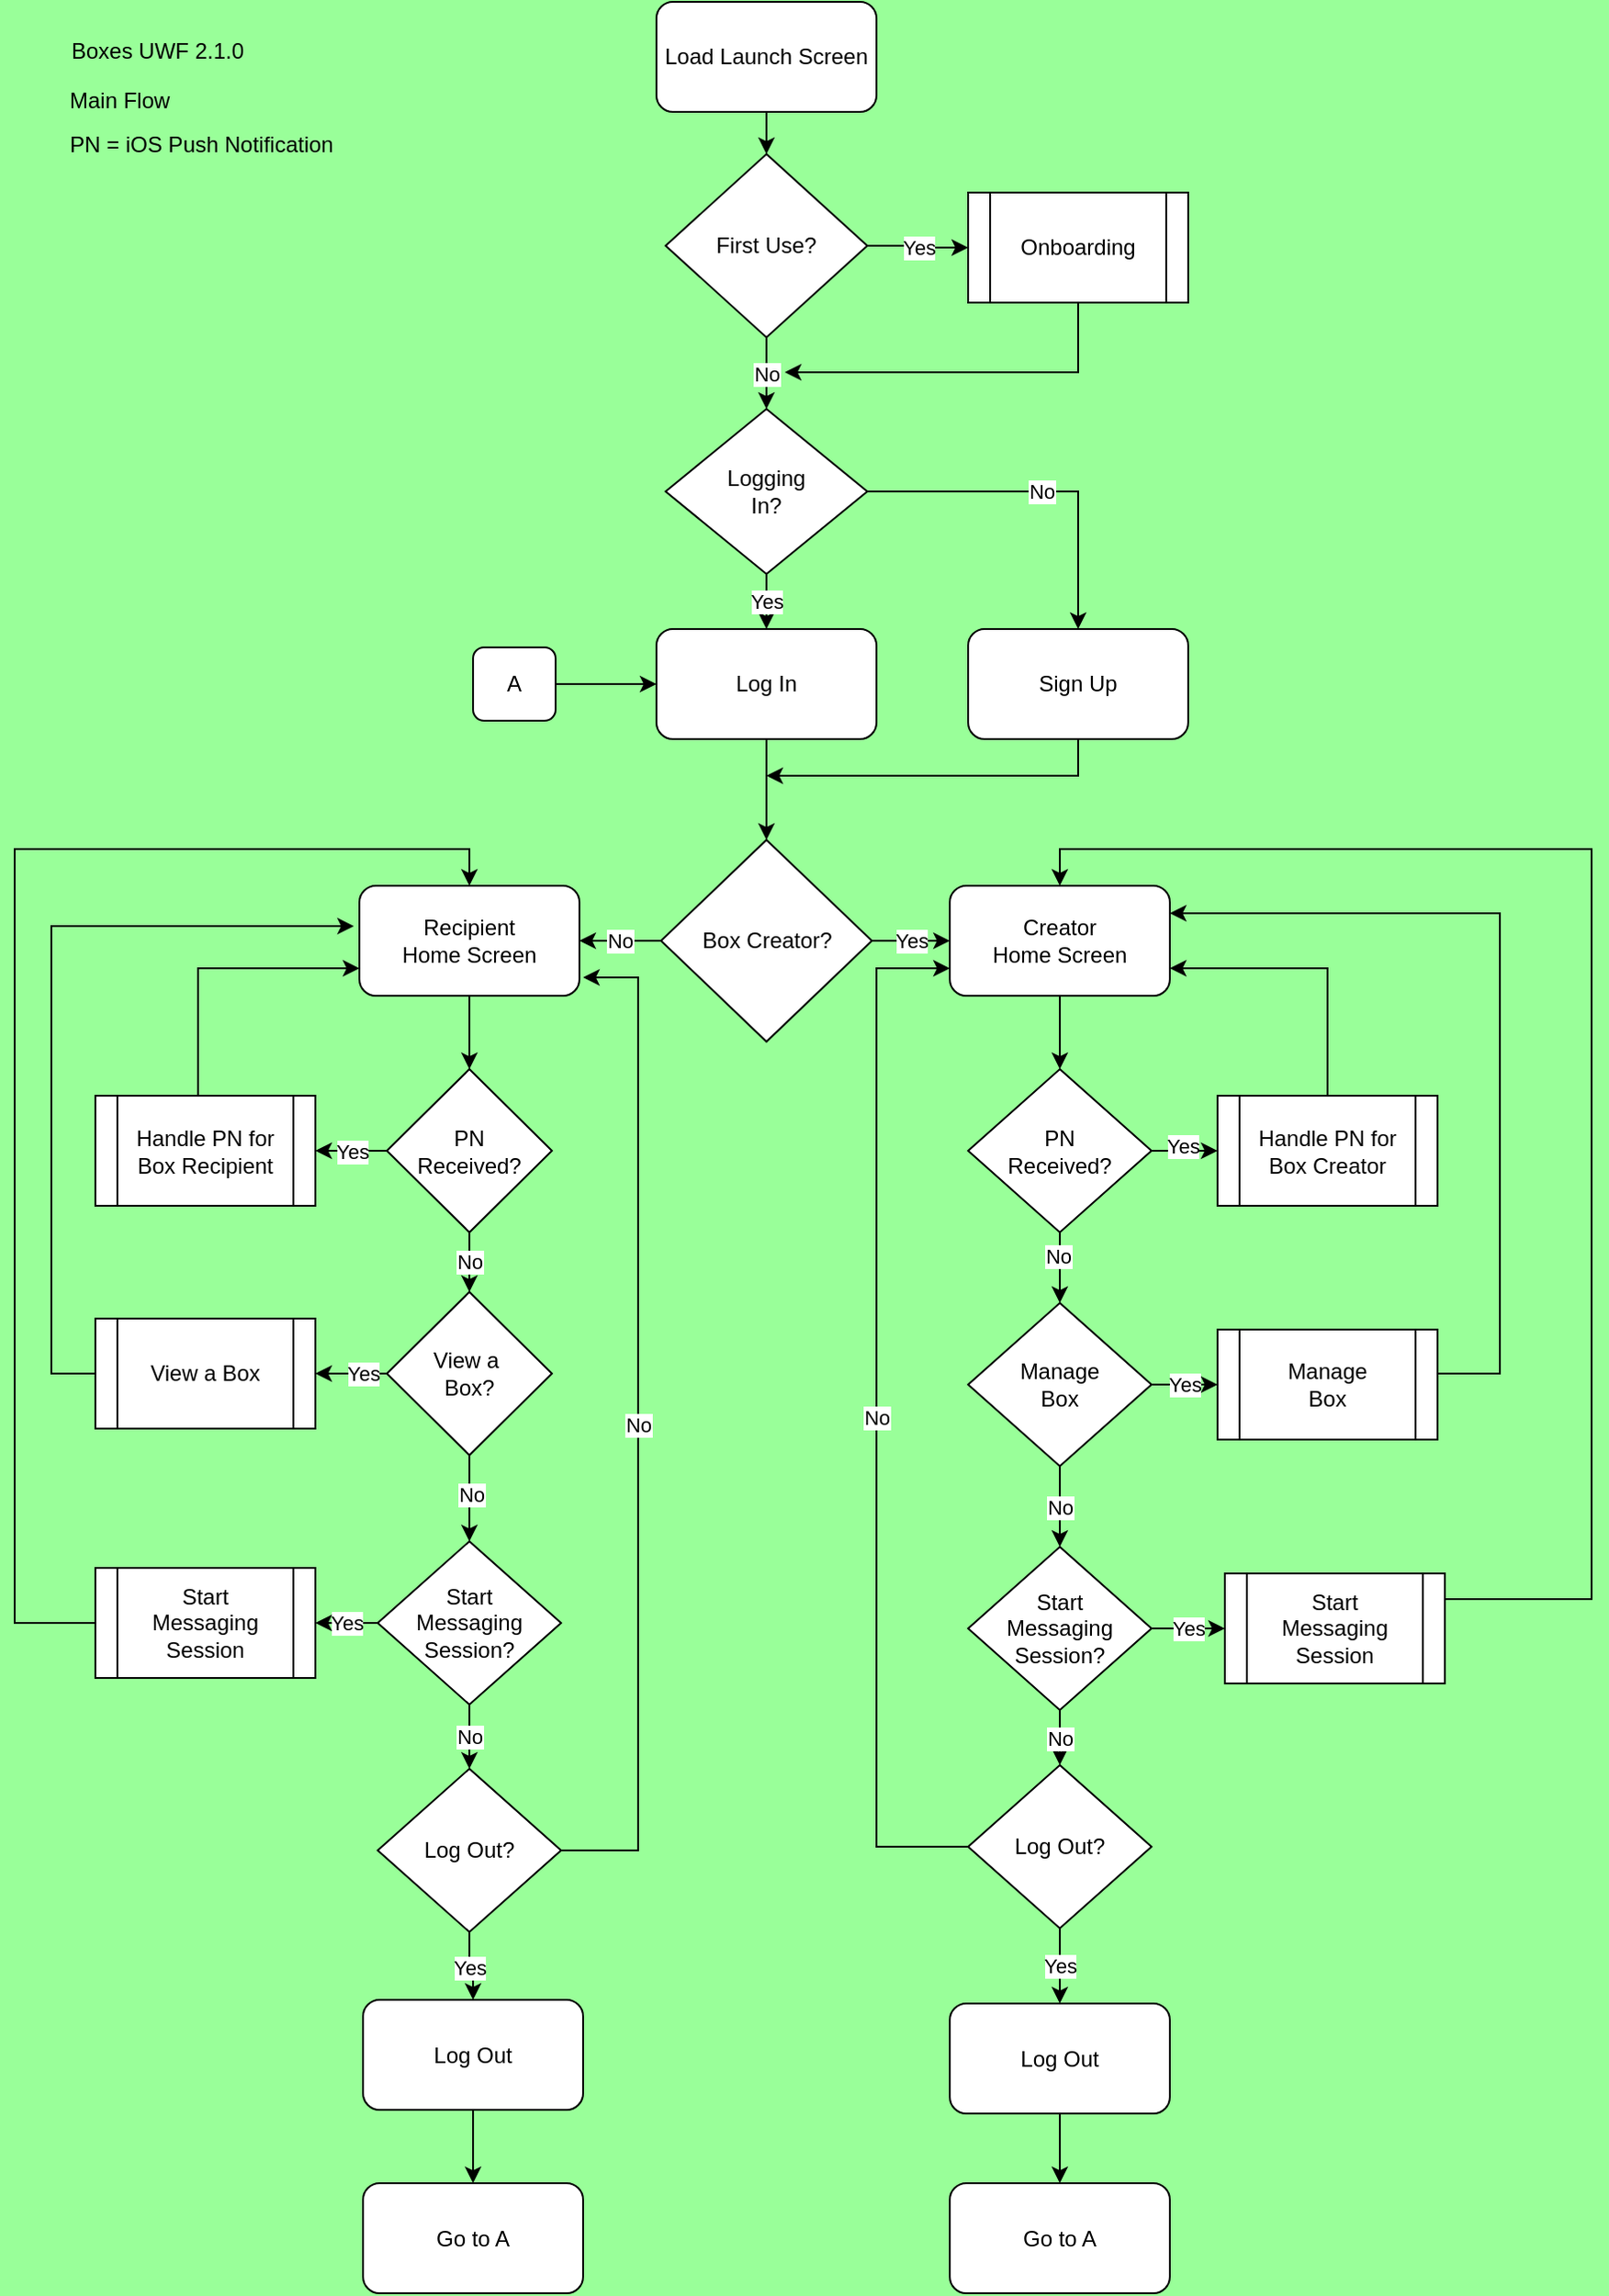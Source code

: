 <mxfile version="20.5.3" type="device" pages="7"><diagram id="6oOxWtlQWm77AqL9Hm0L" name="Page-1"><mxGraphModel dx="922" dy="533" grid="1" gridSize="10" guides="1" tooltips="1" connect="1" arrows="1" fold="1" page="1" pageScale="1" pageWidth="827" pageHeight="1169" background="#99FF99" math="0" shadow="0"><root><mxCell id="0"/><mxCell id="1" parent="0"/><mxCell id="K_V2UW2T4YQyg5Roflss-7" style="edgeStyle=orthogonalEdgeStyle;rounded=0;orthogonalLoop=1;jettySize=auto;html=1;entryX=0.5;entryY=0;entryDx=0;entryDy=0;" parent="1" source="ObhwQUfPzlnqqxo6KbTJ-2" target="ObhwQUfPzlnqqxo6KbTJ-5" edge="1"><mxGeometry relative="1" as="geometry"/></mxCell><mxCell id="ObhwQUfPzlnqqxo6KbTJ-2" value="Load Launch Screen" style="rounded=1;whiteSpace=wrap;html=1;" parent="1" vertex="1"><mxGeometry x="360" y="18" width="120" height="60" as="geometry"/></mxCell><mxCell id="ObhwQUfPzlnqqxo6KbTJ-3" value="Yes" style="edgeStyle=orthogonalEdgeStyle;rounded=0;orthogonalLoop=1;jettySize=auto;html=1;entryX=0;entryY=0.5;entryDx=0;entryDy=0;" parent="1" source="ObhwQUfPzlnqqxo6KbTJ-5" target="ObhwQUfPzlnqqxo6KbTJ-7" edge="1"><mxGeometry relative="1" as="geometry"/></mxCell><mxCell id="K_V2UW2T4YQyg5Roflss-8" value="No" style="edgeStyle=orthogonalEdgeStyle;rounded=0;orthogonalLoop=1;jettySize=auto;html=1;entryX=0.5;entryY=0;entryDx=0;entryDy=0;" parent="1" source="ObhwQUfPzlnqqxo6KbTJ-5" target="ObhwQUfPzlnqqxo6KbTJ-10" edge="1"><mxGeometry relative="1" as="geometry"/></mxCell><mxCell id="ObhwQUfPzlnqqxo6KbTJ-5" value="First Use?" style="rhombus;whiteSpace=wrap;html=1;" parent="1" vertex="1"><mxGeometry x="365" y="101" width="110" height="100" as="geometry"/></mxCell><mxCell id="K_V2UW2T4YQyg5Roflss-9" style="edgeStyle=orthogonalEdgeStyle;rounded=0;orthogonalLoop=1;jettySize=auto;html=1;" parent="1" source="ObhwQUfPzlnqqxo6KbTJ-7" edge="1"><mxGeometry relative="1" as="geometry"><mxPoint x="430" y="220" as="targetPoint"/><Array as="points"><mxPoint x="590" y="220"/></Array></mxGeometry></mxCell><mxCell id="ObhwQUfPzlnqqxo6KbTJ-7" value="Onboarding" style="shape=process;whiteSpace=wrap;html=1;backgroundOutline=1;" parent="1" vertex="1"><mxGeometry x="530" y="122" width="120" height="60" as="geometry"/></mxCell><mxCell id="ObhwQUfPzlnqqxo6KbTJ-8" value="No" style="edgeStyle=orthogonalEdgeStyle;rounded=0;orthogonalLoop=1;jettySize=auto;html=1;entryX=0.5;entryY=0;entryDx=0;entryDy=0;" parent="1" source="ObhwQUfPzlnqqxo6KbTJ-10" target="ObhwQUfPzlnqqxo6KbTJ-12" edge="1"><mxGeometry relative="1" as="geometry"><mxPoint x="600" y="290" as="targetPoint"/></mxGeometry></mxCell><mxCell id="ObhwQUfPzlnqqxo6KbTJ-9" value="Yes&lt;br&gt;" style="edgeStyle=orthogonalEdgeStyle;rounded=0;orthogonalLoop=1;jettySize=auto;html=1;entryX=0.5;entryY=0;entryDx=0;entryDy=0;" parent="1" source="ObhwQUfPzlnqqxo6KbTJ-10" target="ObhwQUfPzlnqqxo6KbTJ-14" edge="1"><mxGeometry relative="1" as="geometry"/></mxCell><mxCell id="ObhwQUfPzlnqqxo6KbTJ-10" value="Logging&lt;br&gt;In?" style="rhombus;whiteSpace=wrap;html=1;" parent="1" vertex="1"><mxGeometry x="365" y="240" width="110" height="90" as="geometry"/></mxCell><mxCell id="ObhwQUfPzlnqqxo6KbTJ-11" style="edgeStyle=orthogonalEdgeStyle;rounded=0;orthogonalLoop=1;jettySize=auto;html=1;exitX=0.5;exitY=1;exitDx=0;exitDy=0;" parent="1" source="ObhwQUfPzlnqqxo6KbTJ-12" edge="1"><mxGeometry relative="1" as="geometry"><mxPoint x="420" y="440" as="targetPoint"/><Array as="points"><mxPoint x="590" y="440"/></Array><mxPoint x="590" y="424" as="sourcePoint"/></mxGeometry></mxCell><mxCell id="ObhwQUfPzlnqqxo6KbTJ-12" value="Sign Up" style="rounded=1;whiteSpace=wrap;html=1;" parent="1" vertex="1"><mxGeometry x="530" y="360" width="120" height="60" as="geometry"/></mxCell><mxCell id="ViEs14Fnklv52G6HyBB6-4" style="edgeStyle=orthogonalEdgeStyle;rounded=0;orthogonalLoop=1;jettySize=auto;html=1;entryX=0.5;entryY=0;entryDx=0;entryDy=0;" parent="1" source="ObhwQUfPzlnqqxo6KbTJ-14" target="ViEs14Fnklv52G6HyBB6-1" edge="1"><mxGeometry relative="1" as="geometry"/></mxCell><mxCell id="ObhwQUfPzlnqqxo6KbTJ-14" value="Log In" style="rounded=1;whiteSpace=wrap;html=1;" parent="1" vertex="1"><mxGeometry x="360" y="360" width="120" height="60" as="geometry"/></mxCell><mxCell id="ObhwQUfPzlnqqxo6KbTJ-39" style="edgeStyle=orthogonalEdgeStyle;rounded=0;orthogonalLoop=1;jettySize=auto;html=1;entryX=0;entryY=0.5;entryDx=0;entryDy=0;" parent="1" source="ObhwQUfPzlnqqxo6KbTJ-41" target="ObhwQUfPzlnqqxo6KbTJ-43" edge="1"><mxGeometry relative="1" as="geometry"/></mxCell><mxCell id="ObhwQUfPzlnqqxo6KbTJ-40" value="Yes" style="edgeLabel;html=1;align=center;verticalAlign=middle;resizable=0;points=[];" parent="ObhwQUfPzlnqqxo6KbTJ-39" vertex="1" connectable="0"><mxGeometry x="0.067" y="-3" relative="1" as="geometry"><mxPoint as="offset"/></mxGeometry></mxCell><mxCell id="pxtrcZcXKWyxEWVtHENJ-1" style="edgeStyle=orthogonalEdgeStyle;rounded=0;orthogonalLoop=1;jettySize=auto;html=1;entryX=0.5;entryY=0;entryDx=0;entryDy=0;" edge="1" parent="1" source="ObhwQUfPzlnqqxo6KbTJ-41" target="qboohFKGCs-qiVOHrQDu-1"><mxGeometry relative="1" as="geometry"/></mxCell><mxCell id="pxtrcZcXKWyxEWVtHENJ-2" value="No" style="edgeLabel;html=1;align=center;verticalAlign=middle;resizable=0;points=[];" vertex="1" connectable="0" parent="pxtrcZcXKWyxEWVtHENJ-1"><mxGeometry x="-0.373" y="-1" relative="1" as="geometry"><mxPoint as="offset"/></mxGeometry></mxCell><mxCell id="ObhwQUfPzlnqqxo6KbTJ-41" value="PN&lt;br&gt;Received?" style="rhombus;whiteSpace=wrap;html=1;" parent="1" vertex="1"><mxGeometry x="530" y="600" width="100" height="89" as="geometry"/></mxCell><mxCell id="K_V2UW2T4YQyg5Roflss-2" style="edgeStyle=orthogonalEdgeStyle;rounded=0;orthogonalLoop=1;jettySize=auto;html=1;entryX=1;entryY=0.75;entryDx=0;entryDy=0;" parent="1" source="ObhwQUfPzlnqqxo6KbTJ-43" target="ViEs14Fnklv52G6HyBB6-6" edge="1"><mxGeometry relative="1" as="geometry"><Array as="points"><mxPoint x="726" y="545"/></Array></mxGeometry></mxCell><mxCell id="ObhwQUfPzlnqqxo6KbTJ-43" value="Handle PN for Box Creator" style="shape=process;whiteSpace=wrap;html=1;backgroundOutline=1;" parent="1" vertex="1"><mxGeometry x="666" y="614.5" width="120" height="60" as="geometry"/></mxCell><mxCell id="ObhwQUfPzlnqqxo6KbTJ-46" value="Yes" style="edgeStyle=orthogonalEdgeStyle;rounded=0;orthogonalLoop=1;jettySize=auto;html=1;entryX=1;entryY=0.5;entryDx=0;entryDy=0;" parent="1" source="ObhwQUfPzlnqqxo6KbTJ-47" target="ObhwQUfPzlnqqxo6KbTJ-49" edge="1"><mxGeometry relative="1" as="geometry"/></mxCell><mxCell id="HIFOoSsZWj-X3wmIlFds-10" value="No" style="edgeStyle=orthogonalEdgeStyle;rounded=0;orthogonalLoop=1;jettySize=auto;html=1;" parent="1" source="ObhwQUfPzlnqqxo6KbTJ-47" target="HIFOoSsZWj-X3wmIlFds-9" edge="1"><mxGeometry relative="1" as="geometry"/></mxCell><mxCell id="ObhwQUfPzlnqqxo6KbTJ-47" value="PN&lt;br&gt;Received?" style="rhombus;whiteSpace=wrap;html=1;" parent="1" vertex="1"><mxGeometry x="213" y="600" width="90" height="89" as="geometry"/></mxCell><mxCell id="K_V2UW2T4YQyg5Roflss-14" style="edgeStyle=orthogonalEdgeStyle;rounded=0;orthogonalLoop=1;jettySize=auto;html=1;entryX=0;entryY=0.75;entryDx=0;entryDy=0;" parent="1" source="ObhwQUfPzlnqqxo6KbTJ-49" target="ViEs14Fnklv52G6HyBB6-8" edge="1"><mxGeometry relative="1" as="geometry"><Array as="points"><mxPoint x="110" y="545"/></Array></mxGeometry></mxCell><mxCell id="ObhwQUfPzlnqqxo6KbTJ-49" value="Handle PN for Box Recipient" style="shape=process;whiteSpace=wrap;html=1;backgroundOutline=1;" parent="1" vertex="1"><mxGeometry x="54" y="614.5" width="120" height="60" as="geometry"/></mxCell><mxCell id="ObhwQUfPzlnqqxo6KbTJ-52" value="PN = iOS Push Notification" style="text;html=1;strokeColor=none;fillColor=none;align=center;verticalAlign=middle;whiteSpace=wrap;rounded=0;" parent="1" vertex="1"><mxGeometry x="2" y="81" width="220" height="30" as="geometry"/></mxCell><mxCell id="nWAQDYOdbNsU7rF8sXF--15" value="Boxes UWF 2.1.0" style="text;html=1;strokeColor=none;fillColor=none;align=center;verticalAlign=middle;whiteSpace=wrap;rounded=0;" parent="1" vertex="1"><mxGeometry x="38" y="30" width="100" height="30" as="geometry"/></mxCell><mxCell id="ViEs14Fnklv52G6HyBB6-7" value="Yes" style="edgeStyle=orthogonalEdgeStyle;rounded=0;orthogonalLoop=1;jettySize=auto;html=1;" parent="1" source="ViEs14Fnklv52G6HyBB6-1" target="ViEs14Fnklv52G6HyBB6-6" edge="1"><mxGeometry relative="1" as="geometry"/></mxCell><mxCell id="ViEs14Fnklv52G6HyBB6-11" value="No" style="edgeStyle=orthogonalEdgeStyle;rounded=0;orthogonalLoop=1;jettySize=auto;html=1;entryX=1;entryY=0.5;entryDx=0;entryDy=0;" parent="1" source="ViEs14Fnklv52G6HyBB6-1" target="ViEs14Fnklv52G6HyBB6-8" edge="1"><mxGeometry relative="1" as="geometry"/></mxCell><mxCell id="ViEs14Fnklv52G6HyBB6-1" value="Box Creator?" style="rhombus;whiteSpace=wrap;html=1;" parent="1" vertex="1"><mxGeometry x="362.5" y="475" width="115" height="110" as="geometry"/></mxCell><mxCell id="ViEs14Fnklv52G6HyBB6-12" style="edgeStyle=orthogonalEdgeStyle;rounded=0;orthogonalLoop=1;jettySize=auto;html=1;entryX=0.5;entryY=0;entryDx=0;entryDy=0;" parent="1" source="ViEs14Fnklv52G6HyBB6-6" target="ObhwQUfPzlnqqxo6KbTJ-41" edge="1"><mxGeometry relative="1" as="geometry"/></mxCell><mxCell id="ViEs14Fnklv52G6HyBB6-6" value="Creator&lt;br&gt;Home Screen" style="rounded=1;whiteSpace=wrap;html=1;" parent="1" vertex="1"><mxGeometry x="520" y="500" width="120" height="60" as="geometry"/></mxCell><mxCell id="HIFOoSsZWj-X3wmIlFds-1" style="edgeStyle=orthogonalEdgeStyle;rounded=0;orthogonalLoop=1;jettySize=auto;html=1;entryX=0.5;entryY=0;entryDx=0;entryDy=0;" parent="1" source="ViEs14Fnklv52G6HyBB6-8" target="ObhwQUfPzlnqqxo6KbTJ-47" edge="1"><mxGeometry relative="1" as="geometry"/></mxCell><mxCell id="ViEs14Fnklv52G6HyBB6-8" value="Recipient&lt;br&gt;Home Screen" style="rounded=1;whiteSpace=wrap;html=1;" parent="1" vertex="1"><mxGeometry x="198" y="500" width="120" height="60" as="geometry"/></mxCell><mxCell id="ViEs14Fnklv52G6HyBB6-17" style="edgeStyle=orthogonalEdgeStyle;rounded=0;orthogonalLoop=1;jettySize=auto;html=1;entryX=1;entryY=0.25;entryDx=0;entryDy=0;" parent="1" target="ViEs14Fnklv52G6HyBB6-6" edge="1"><mxGeometry relative="1" as="geometry"><Array as="points"><mxPoint x="820" y="766"/><mxPoint x="820" y="515"/></Array><mxPoint x="786" y="766" as="sourcePoint"/></mxGeometry></mxCell><mxCell id="HIFOoSsZWj-X3wmIlFds-6" value="Yes" style="edgeStyle=orthogonalEdgeStyle;rounded=0;orthogonalLoop=1;jettySize=auto;html=1;entryX=0.5;entryY=0;entryDx=0;entryDy=0;" parent="1" source="HIFOoSsZWj-X3wmIlFds-2" target="HIFOoSsZWj-X3wmIlFds-5" edge="1"><mxGeometry relative="1" as="geometry"/></mxCell><mxCell id="yRhAg46P4-nmno2kU4kP-2" value="No" style="edgeStyle=orthogonalEdgeStyle;rounded=0;orthogonalLoop=1;jettySize=auto;html=1;entryX=0;entryY=0.75;entryDx=0;entryDy=0;" edge="1" parent="1" source="HIFOoSsZWj-X3wmIlFds-2" target="ViEs14Fnklv52G6HyBB6-6"><mxGeometry relative="1" as="geometry"><mxPoint x="510" y="550" as="targetPoint"/><Array as="points"><mxPoint x="480" y="1024"/><mxPoint x="480" y="545"/></Array></mxGeometry></mxCell><mxCell id="HIFOoSsZWj-X3wmIlFds-2" value="Log Out?" style="rhombus;whiteSpace=wrap;html=1;" parent="1" vertex="1"><mxGeometry x="530" y="979.5" width="100" height="89" as="geometry"/></mxCell><mxCell id="HIFOoSsZWj-X3wmIlFds-8" style="edgeStyle=orthogonalEdgeStyle;rounded=0;orthogonalLoop=1;jettySize=auto;html=1;entryX=0.5;entryY=0;entryDx=0;entryDy=0;" parent="1" source="HIFOoSsZWj-X3wmIlFds-5" target="HIFOoSsZWj-X3wmIlFds-7" edge="1"><mxGeometry relative="1" as="geometry"/></mxCell><mxCell id="HIFOoSsZWj-X3wmIlFds-5" value="Log Out" style="rounded=1;whiteSpace=wrap;html=1;" parent="1" vertex="1"><mxGeometry x="520" y="1109.5" width="120" height="60" as="geometry"/></mxCell><mxCell id="HIFOoSsZWj-X3wmIlFds-7" value="Go to A" style="rounded=1;whiteSpace=wrap;html=1;" parent="1" vertex="1"><mxGeometry x="520" y="1207.5" width="120" height="60" as="geometry"/></mxCell><mxCell id="HIFOoSsZWj-X3wmIlFds-12" style="edgeStyle=orthogonalEdgeStyle;rounded=0;orthogonalLoop=1;jettySize=auto;html=1;entryX=1;entryY=0.5;entryDx=0;entryDy=0;" parent="1" source="HIFOoSsZWj-X3wmIlFds-9" target="HIFOoSsZWj-X3wmIlFds-11" edge="1"><mxGeometry relative="1" as="geometry"/></mxCell><mxCell id="HIFOoSsZWj-X3wmIlFds-13" value="Yes" style="edgeLabel;html=1;align=center;verticalAlign=middle;resizable=0;points=[];" parent="HIFOoSsZWj-X3wmIlFds-12" vertex="1" connectable="0"><mxGeometry x="-0.366" relative="1" as="geometry"><mxPoint as="offset"/></mxGeometry></mxCell><mxCell id="K_V2UW2T4YQyg5Roflss-11" style="edgeStyle=orthogonalEdgeStyle;rounded=0;orthogonalLoop=1;jettySize=auto;html=1;entryX=0.5;entryY=0;entryDx=0;entryDy=0;" parent="1" source="HIFOoSsZWj-X3wmIlFds-9" target="gGGwSTNZXePlj1rfq16N-6" edge="1"><mxGeometry relative="1" as="geometry"/></mxCell><mxCell id="yRhAg46P4-nmno2kU4kP-1" value="No" style="edgeLabel;html=1;align=center;verticalAlign=middle;resizable=0;points=[];" vertex="1" connectable="0" parent="K_V2UW2T4YQyg5Roflss-11"><mxGeometry x="-0.085" y="1" relative="1" as="geometry"><mxPoint as="offset"/></mxGeometry></mxCell><mxCell id="HIFOoSsZWj-X3wmIlFds-9" value="View a&amp;nbsp;&lt;br&gt;Box?" style="rhombus;whiteSpace=wrap;html=1;" parent="1" vertex="1"><mxGeometry x="213" y="721.5" width="90" height="89" as="geometry"/></mxCell><mxCell id="K_V2UW2T4YQyg5Roflss-16" style="edgeStyle=orthogonalEdgeStyle;rounded=0;orthogonalLoop=1;jettySize=auto;html=1;entryX=-0.025;entryY=0.367;entryDx=0;entryDy=0;entryPerimeter=0;" parent="1" source="HIFOoSsZWj-X3wmIlFds-11" target="ViEs14Fnklv52G6HyBB6-8" edge="1"><mxGeometry relative="1" as="geometry"><Array as="points"><mxPoint x="30" y="766"/><mxPoint x="30" y="522"/></Array></mxGeometry></mxCell><mxCell id="HIFOoSsZWj-X3wmIlFds-11" value="View a Box" style="shape=process;whiteSpace=wrap;html=1;backgroundOutline=1;" parent="1" vertex="1"><mxGeometry x="54" y="736" width="120" height="60" as="geometry"/></mxCell><mxCell id="gGGwSTNZXePlj1rfq16N-10" value="Yes" style="edgeStyle=orthogonalEdgeStyle;rounded=0;orthogonalLoop=1;jettySize=auto;html=1;entryX=1;entryY=0.5;entryDx=0;entryDy=0;" parent="1" source="gGGwSTNZXePlj1rfq16N-6" target="gGGwSTNZXePlj1rfq16N-7" edge="1"><mxGeometry relative="1" as="geometry"/></mxCell><mxCell id="gGGwSTNZXePlj1rfq16N-16" value="No" style="edgeStyle=orthogonalEdgeStyle;rounded=0;orthogonalLoop=1;jettySize=auto;html=1;" parent="1" source="gGGwSTNZXePlj1rfq16N-6" target="gGGwSTNZXePlj1rfq16N-15" edge="1"><mxGeometry relative="1" as="geometry"/></mxCell><mxCell id="gGGwSTNZXePlj1rfq16N-6" value="Start&lt;br&gt;Messaging&lt;br&gt;Session?" style="rhombus;whiteSpace=wrap;html=1;" parent="1" vertex="1"><mxGeometry x="208" y="857.5" width="100" height="89" as="geometry"/></mxCell><mxCell id="K_V2UW2T4YQyg5Roflss-17" style="edgeStyle=orthogonalEdgeStyle;rounded=0;orthogonalLoop=1;jettySize=auto;html=1;entryX=0.5;entryY=0;entryDx=0;entryDy=0;" parent="1" source="gGGwSTNZXePlj1rfq16N-7" target="ViEs14Fnklv52G6HyBB6-8" edge="1"><mxGeometry relative="1" as="geometry"><mxPoint x="20" y="500" as="targetPoint"/><Array as="points"><mxPoint x="10" y="902"/><mxPoint x="10" y="480"/><mxPoint x="258" y="480"/></Array></mxGeometry></mxCell><mxCell id="gGGwSTNZXePlj1rfq16N-7" value="Start&lt;br&gt;Messaging&lt;br&gt;Session" style="shape=process;whiteSpace=wrap;html=1;backgroundOutline=1;" parent="1" vertex="1"><mxGeometry x="54" y="872" width="120" height="60" as="geometry"/></mxCell><mxCell id="gGGwSTNZXePlj1rfq16N-13" value="Yes" style="edgeStyle=orthogonalEdgeStyle;rounded=0;orthogonalLoop=1;jettySize=auto;html=1;entryX=0;entryY=0.5;entryDx=0;entryDy=0;" parent="1" source="gGGwSTNZXePlj1rfq16N-11" target="gGGwSTNZXePlj1rfq16N-12" edge="1"><mxGeometry relative="1" as="geometry"/></mxCell><mxCell id="qboohFKGCs-qiVOHrQDu-12" value="No" style="edgeStyle=orthogonalEdgeStyle;rounded=0;orthogonalLoop=1;jettySize=auto;html=1;entryX=0.5;entryY=0;entryDx=0;entryDy=0;" parent="1" source="gGGwSTNZXePlj1rfq16N-11" target="HIFOoSsZWj-X3wmIlFds-2" edge="1"><mxGeometry relative="1" as="geometry"/></mxCell><mxCell id="gGGwSTNZXePlj1rfq16N-11" value="Start&lt;br&gt;Messaging&lt;br&gt;Session?" style="rhombus;whiteSpace=wrap;html=1;" parent="1" vertex="1"><mxGeometry x="530" y="860.5" width="100" height="89" as="geometry"/></mxCell><mxCell id="pxtrcZcXKWyxEWVtHENJ-4" style="edgeStyle=orthogonalEdgeStyle;rounded=0;orthogonalLoop=1;jettySize=auto;html=1;entryX=0.5;entryY=0;entryDx=0;entryDy=0;" edge="1" parent="1" source="gGGwSTNZXePlj1rfq16N-12" target="ViEs14Fnklv52G6HyBB6-6"><mxGeometry relative="1" as="geometry"><mxPoint x="890" y="730" as="targetPoint"/><Array as="points"><mxPoint x="870" y="889"/><mxPoint x="870" y="480"/><mxPoint x="580" y="480"/></Array></mxGeometry></mxCell><mxCell id="gGGwSTNZXePlj1rfq16N-12" value="Start&lt;br&gt;Messaging&lt;br&gt;Session" style="shape=process;whiteSpace=wrap;html=1;backgroundOutline=1;" parent="1" vertex="1"><mxGeometry x="670" y="875" width="120" height="60" as="geometry"/></mxCell><mxCell id="gGGwSTNZXePlj1rfq16N-20" value="Yes" style="edgeStyle=orthogonalEdgeStyle;rounded=0;orthogonalLoop=1;jettySize=auto;html=1;entryX=0.5;entryY=0;entryDx=0;entryDy=0;" parent="1" source="gGGwSTNZXePlj1rfq16N-15" target="gGGwSTNZXePlj1rfq16N-19" edge="1"><mxGeometry relative="1" as="geometry"/></mxCell><mxCell id="K_V2UW2T4YQyg5Roflss-12" value="No" style="edgeStyle=orthogonalEdgeStyle;rounded=0;orthogonalLoop=1;jettySize=auto;html=1;" parent="1" source="gGGwSTNZXePlj1rfq16N-15" edge="1"><mxGeometry relative="1" as="geometry"><mxPoint x="320" y="550" as="targetPoint"/><Array as="points"><mxPoint x="350" y="1026"/><mxPoint x="350" y="550"/></Array></mxGeometry></mxCell><mxCell id="gGGwSTNZXePlj1rfq16N-15" value="Log Out?" style="rhombus;whiteSpace=wrap;html=1;" parent="1" vertex="1"><mxGeometry x="208" y="981.5" width="100" height="89" as="geometry"/></mxCell><mxCell id="gGGwSTNZXePlj1rfq16N-22" style="edgeStyle=orthogonalEdgeStyle;rounded=0;orthogonalLoop=1;jettySize=auto;html=1;" parent="1" source="gGGwSTNZXePlj1rfq16N-19" target="gGGwSTNZXePlj1rfq16N-21" edge="1"><mxGeometry relative="1" as="geometry"/></mxCell><mxCell id="gGGwSTNZXePlj1rfq16N-19" value="Log Out" style="rounded=1;whiteSpace=wrap;html=1;" parent="1" vertex="1"><mxGeometry x="200" y="1107.5" width="120" height="60" as="geometry"/></mxCell><mxCell id="gGGwSTNZXePlj1rfq16N-21" value="Go to A" style="rounded=1;whiteSpace=wrap;html=1;" parent="1" vertex="1"><mxGeometry x="200" y="1207.5" width="120" height="60" as="geometry"/></mxCell><mxCell id="qboohFKGCs-qiVOHrQDu-4" value="Yes" style="edgeStyle=orthogonalEdgeStyle;rounded=0;orthogonalLoop=1;jettySize=auto;html=1;entryX=0;entryY=0.5;entryDx=0;entryDy=0;" parent="1" source="qboohFKGCs-qiVOHrQDu-1" target="qboohFKGCs-qiVOHrQDu-3" edge="1"><mxGeometry relative="1" as="geometry"/></mxCell><mxCell id="K_V2UW2T4YQyg5Roflss-1" value="No" style="edgeStyle=orthogonalEdgeStyle;rounded=0;orthogonalLoop=1;jettySize=auto;html=1;entryX=0.5;entryY=0;entryDx=0;entryDy=0;" parent="1" source="qboohFKGCs-qiVOHrQDu-1" target="gGGwSTNZXePlj1rfq16N-11" edge="1"><mxGeometry relative="1" as="geometry"/></mxCell><mxCell id="qboohFKGCs-qiVOHrQDu-1" value="Manage&lt;br&gt;Box" style="rhombus;whiteSpace=wrap;html=1;" parent="1" vertex="1"><mxGeometry x="530" y="727.5" width="100" height="89" as="geometry"/></mxCell><mxCell id="qboohFKGCs-qiVOHrQDu-3" value="Manage&lt;br&gt;Box" style="shape=process;whiteSpace=wrap;html=1;backgroundOutline=1;" parent="1" vertex="1"><mxGeometry x="666" y="742" width="120" height="60" as="geometry"/></mxCell><mxCell id="K_V2UW2T4YQyg5Roflss-6" style="edgeStyle=orthogonalEdgeStyle;rounded=0;orthogonalLoop=1;jettySize=auto;html=1;entryX=0;entryY=0.5;entryDx=0;entryDy=0;" parent="1" source="K_V2UW2T4YQyg5Roflss-5" target="ObhwQUfPzlnqqxo6KbTJ-14" edge="1"><mxGeometry relative="1" as="geometry"/></mxCell><mxCell id="K_V2UW2T4YQyg5Roflss-5" value="A" style="rounded=1;whiteSpace=wrap;html=1;" parent="1" vertex="1"><mxGeometry x="260" y="370" width="45" height="40" as="geometry"/></mxCell><mxCell id="uwqVs2wX7RLiUsH9ViR5-1" value="Main Flow" style="text;html=1;strokeColor=none;fillColor=none;align=left;verticalAlign=middle;whiteSpace=wrap;rounded=0;" parent="1" vertex="1"><mxGeometry x="38" y="57" width="100" height="30" as="geometry"/></mxCell></root></mxGraphModel></diagram><diagram id="mkKF0YP2FVN_1Yu35ech" name="Page-2"><mxGraphModel dx="1749" dy="533" grid="1" gridSize="10" guides="1" tooltips="1" connect="1" arrows="1" fold="1" page="1" pageScale="1" pageWidth="827" pageHeight="1169" background="#99FF99" math="0" shadow="0"><root><mxCell id="0"/><mxCell id="1" parent="0"/><mxCell id="9U148Wr3ZELPiETPLUVW-1" value="Handle PN for Box Creator" style="text;html=1;strokeColor=none;fillColor=none;align=center;verticalAlign=middle;whiteSpace=wrap;rounded=0;" parent="1" vertex="1"><mxGeometry x="3" y="59" width="220" height="30" as="geometry"/></mxCell><mxCell id="nB2biCOm6xJQjABE8RIT-7" value="Yes" style="edgeStyle=orthogonalEdgeStyle;rounded=0;orthogonalLoop=1;jettySize=auto;html=1;entryX=0.5;entryY=0;entryDx=0;entryDy=0;" parent="1" source="9U148Wr3ZELPiETPLUVW-2" edge="1"><mxGeometry relative="1" as="geometry"><mxPoint x="414" y="420" as="targetPoint"/></mxGeometry></mxCell><mxCell id="0qnsn_lIB4uadNgDeVHv-2" style="edgeStyle=orthogonalEdgeStyle;rounded=0;orthogonalLoop=1;jettySize=auto;html=1;entryX=1;entryY=0.5;entryDx=0;entryDy=0;" parent="1" source="9U148Wr3ZELPiETPLUVW-2" target="0qnsn_lIB4uadNgDeVHv-1" edge="1"><mxGeometry relative="1" as="geometry"/></mxCell><mxCell id="M7XHvFxZ2Y_5ulLHytkk-1" value="No" style="edgeLabel;html=1;align=center;verticalAlign=middle;resizable=0;points=[];" parent="0qnsn_lIB4uadNgDeVHv-2" vertex="1" connectable="0"><mxGeometry x="-0.184" relative="1" as="geometry"><mxPoint as="offset"/></mxGeometry></mxCell><mxCell id="9U148Wr3ZELPiETPLUVW-2" value="Criterion(ia Acceptable?&amp;nbsp;" style="rhombus;whiteSpace=wrap;html=1;" parent="1" vertex="1"><mxGeometry x="349" y="250" width="130" height="120" as="geometry"/></mxCell><mxCell id="nB2biCOm6xJQjABE8RIT-2" style="edgeStyle=orthogonalEdgeStyle;rounded=0;orthogonalLoop=1;jettySize=auto;html=1;entryX=0.5;entryY=0;entryDx=0;entryDy=0;" parent="1" source="nB2biCOm6xJQjABE8RIT-1" target="9U148Wr3ZELPiETPLUVW-2" edge="1"><mxGeometry relative="1" as="geometry"/></mxCell><mxCell id="nB2biCOm6xJQjABE8RIT-1" value="View Box" style="rounded=1;whiteSpace=wrap;html=1;" parent="1" vertex="1"><mxGeometry x="354" y="150" width="120" height="60" as="geometry"/></mxCell><mxCell id="9oMTTf1oeN5jNoVSLnDZ-1" style="edgeStyle=orthogonalEdgeStyle;rounded=0;orthogonalLoop=1;jettySize=auto;html=1;exitX=0.5;exitY=1;exitDx=0;exitDy=0;" edge="1" parent="1" source="nB2biCOm6xJQjABE8RIT-3"><mxGeometry relative="1" as="geometry"><mxPoint x="400" y="560" as="targetPoint"/><mxPoint x="40" y="500" as="sourcePoint"/><Array as="points"><mxPoint x="40" y="560"/></Array></mxGeometry></mxCell><mxCell id="nB2biCOm6xJQjABE8RIT-3" value="Revise Criterion(ia)" style="rounded=1;whiteSpace=wrap;html=1;" parent="1" vertex="1"><mxGeometry x="-20" y="450" width="120" height="60" as="geometry"/></mxCell><mxCell id="nB2biCOm6xJQjABE8RIT-10" value="Yes" style="edgeStyle=orthogonalEdgeStyle;rounded=0;orthogonalLoop=1;jettySize=auto;html=1;entryX=0;entryY=0.5;entryDx=0;entryDy=0;" parent="1" source="nB2biCOm6xJQjABE8RIT-8" target="nB2biCOm6xJQjABE8RIT-9" edge="1"><mxGeometry relative="1" as="geometry"/></mxCell><mxCell id="nB2biCOm6xJQjABE8RIT-13" value="No" style="edgeStyle=orthogonalEdgeStyle;rounded=0;orthogonalLoop=1;jettySize=auto;html=1;entryX=0.5;entryY=0;entryDx=0;entryDy=0;" parent="1" source="nB2biCOm6xJQjABE8RIT-8" target="nB2biCOm6xJQjABE8RIT-11" edge="1"><mxGeometry relative="1" as="geometry"/></mxCell><mxCell id="nB2biCOm6xJQjABE8RIT-8" value="Criterion(ia)&lt;br&gt;Fulfilled?" style="rhombus;whiteSpace=wrap;html=1;" parent="1" vertex="1"><mxGeometry x="350" y="420" width="129" height="120" as="geometry"/></mxCell><mxCell id="0qnsn_lIB4uadNgDeVHv-12" style="edgeStyle=orthogonalEdgeStyle;rounded=0;orthogonalLoop=1;jettySize=auto;html=1;" parent="1" source="nB2biCOm6xJQjABE8RIT-9" edge="1"><mxGeometry relative="1" as="geometry"><Array as="points"><mxPoint x="610" y="660"/><mxPoint x="474" y="660"/></Array><mxPoint x="420" y="660" as="targetPoint"/></mxGeometry></mxCell><mxCell id="nB2biCOm6xJQjABE8RIT-9" value="Open Box" style="rounded=1;whiteSpace=wrap;html=1;" parent="1" vertex="1"><mxGeometry x="550" y="450" width="120" height="60" as="geometry"/></mxCell><mxCell id="1pgd7-lVqHD90S8ZGA-M-2" style="edgeStyle=orthogonalEdgeStyle;rounded=0;orthogonalLoop=1;jettySize=auto;html=1;entryX=0.5;entryY=0;entryDx=0;entryDy=0;" parent="1" source="nB2biCOm6xJQjABE8RIT-11" target="1pgd7-lVqHD90S8ZGA-M-1" edge="1"><mxGeometry relative="1" as="geometry"/></mxCell><mxCell id="nB2biCOm6xJQjABE8RIT-11" value="Save Box" style="rounded=1;whiteSpace=wrap;html=1;" parent="1" vertex="1"><mxGeometry x="354.5" y="583" width="120" height="64" as="geometry"/></mxCell><mxCell id="OvZC9YR0ia5yAuVRJgZQ-4" style="edgeStyle=orthogonalEdgeStyle;rounded=0;orthogonalLoop=1;jettySize=auto;html=1;entryX=0.5;entryY=0;entryDx=0;entryDy=0;" parent="1" source="1pgd7-lVqHD90S8ZGA-M-1" target="OvZC9YR0ia5yAuVRJgZQ-3" edge="1"><mxGeometry relative="1" as="geometry"/></mxCell><mxCell id="1pgd7-lVqHD90S8ZGA-M-1" value="Dispatch PN for &lt;br&gt;Box Recipient" style="rounded=1;whiteSpace=wrap;html=1;" parent="1" vertex="1"><mxGeometry x="354" y="680" width="120" height="60" as="geometry"/></mxCell><mxCell id="Ea67BQHaxiN7mS6CYqdF-1" value="Boxes UWF 2.1.0" style="text;html=1;strokeColor=none;fillColor=none;align=center;verticalAlign=middle;whiteSpace=wrap;rounded=0;" parent="1" vertex="1"><mxGeometry x="39" y="31" width="100" height="30" as="geometry"/></mxCell><mxCell id="OvZC9YR0ia5yAuVRJgZQ-2" style="edgeStyle=orthogonalEdgeStyle;rounded=0;orthogonalLoop=1;jettySize=auto;html=1;entryX=0.5;entryY=0;entryDx=0;entryDy=0;" parent="1" source="OvZC9YR0ia5yAuVRJgZQ-1" target="nB2biCOm6xJQjABE8RIT-1" edge="1"><mxGeometry relative="1" as="geometry"/></mxCell><mxCell id="OvZC9YR0ia5yAuVRJgZQ-1" value="START" style="rounded=1;whiteSpace=wrap;html=1;" parent="1" vertex="1"><mxGeometry x="354" y="49" width="120" height="60" as="geometry"/></mxCell><mxCell id="OvZC9YR0ia5yAuVRJgZQ-3" value="END" style="rounded=1;whiteSpace=wrap;html=1;" parent="1" vertex="1"><mxGeometry x="354" y="770" width="120" height="60" as="geometry"/></mxCell><mxCell id="0qnsn_lIB4uadNgDeVHv-7" style="edgeStyle=orthogonalEdgeStyle;rounded=0;orthogonalLoop=1;jettySize=auto;html=1;" parent="1" source="0qnsn_lIB4uadNgDeVHv-1" target="0qnsn_lIB4uadNgDeVHv-5" edge="1"><mxGeometry relative="1" as="geometry"/></mxCell><mxCell id="0qnsn_lIB4uadNgDeVHv-1" value="Messaging" style="shape=process;whiteSpace=wrap;html=1;backgroundOutline=1;" parent="1" vertex="1"><mxGeometry x="180" y="280" width="120" height="60" as="geometry"/></mxCell><mxCell id="0qnsn_lIB4uadNgDeVHv-6" value="Yes" style="edgeStyle=orthogonalEdgeStyle;rounded=0;orthogonalLoop=1;jettySize=auto;html=1;entryX=1;entryY=0.5;entryDx=0;entryDy=0;" parent="1" source="0qnsn_lIB4uadNgDeVHv-5" target="nB2biCOm6xJQjABE8RIT-3" edge="1"><mxGeometry relative="1" as="geometry"/></mxCell><mxCell id="8VVQKxukcy7a9PKUEVwC-1" style="edgeStyle=orthogonalEdgeStyle;rounded=0;orthogonalLoop=1;jettySize=auto;html=1;" parent="1" source="0qnsn_lIB4uadNgDeVHv-5" edge="1"><mxGeometry relative="1" as="geometry"><Array as="points"><mxPoint x="240" y="754"/></Array><mxPoint x="240" y="544" as="sourcePoint"/><mxPoint x="410" y="754" as="targetPoint"/></mxGeometry></mxCell><mxCell id="M7XHvFxZ2Y_5ulLHytkk-2" value="No" style="edgeLabel;html=1;align=center;verticalAlign=middle;resizable=0;points=[];" parent="8VVQKxukcy7a9PKUEVwC-1" vertex="1" connectable="0"><mxGeometry x="-0.235" y="-2" relative="1" as="geometry"><mxPoint as="offset"/></mxGeometry></mxCell><mxCell id="0qnsn_lIB4uadNgDeVHv-5" value="Revise&lt;br&gt;Criterion(ia)?" style="rhombus;whiteSpace=wrap;html=1;" parent="1" vertex="1"><mxGeometry x="175.5" y="420" width="129" height="120" as="geometry"/></mxCell><mxCell id="koGWz2WWgdIaz-8hEPeK-1" value="PN = iOS Push Notification" style="text;html=1;strokeColor=none;fillColor=none;align=center;verticalAlign=middle;whiteSpace=wrap;rounded=0;" parent="1" vertex="1"><mxGeometry x="2" y="86" width="220" height="30" as="geometry"/></mxCell><mxCell id="UHxU_hmHytBC5NaTCEpY-1" value="PN Types:&lt;br&gt;&amp;nbsp;&lt;br&gt;Criterion(ia) Not Acceptable&lt;br&gt;Criterion(ia) Recorded as Satisfied" style="text;html=1;strokeColor=none;fillColor=none;align=center;verticalAlign=middle;whiteSpace=wrap;rounded=0;" vertex="1" parent="1"><mxGeometry y="116" width="231" height="80" as="geometry"/></mxCell></root></mxGraphModel></diagram><diagram id="NUh-3J_re_J-1xTZf0Iu" name="Page-3"><mxGraphModel dx="922" dy="533" grid="1" gridSize="10" guides="1" tooltips="1" connect="1" arrows="1" fold="1" page="1" pageScale="1" pageWidth="827" pageHeight="1169" background="#99FF99" math="0" shadow="0"><root><mxCell id="0"/><mxCell id="1" parent="0"/><mxCell id="hO3CcJcjgiamyguuga9K-1" value="Handle PN for Box Recipient" style="text;html=1;strokeColor=none;fillColor=none;align=center;verticalAlign=middle;whiteSpace=wrap;rounded=0;" parent="1" vertex="1"><mxGeometry x="22" y="57" width="190" height="30" as="geometry"/></mxCell><mxCell id="0sVZ_uBkBdyTswad8S8e-1" style="edgeStyle=orthogonalEdgeStyle;rounded=0;orthogonalLoop=1;jettySize=auto;html=1;entryX=0.5;entryY=0;entryDx=0;entryDy=0;" edge="1" parent="1" source="6lI83fZSjxj0G9u3Nm_Q-1" target="6lI83fZSjxj0G9u3Nm_Q-5"><mxGeometry relative="1" as="geometry"/></mxCell><mxCell id="6lI83fZSjxj0G9u3Nm_Q-1" value="Load Box" style="rounded=1;whiteSpace=wrap;html=1;" parent="1" vertex="1"><mxGeometry x="320" y="160" width="120" height="60" as="geometry"/></mxCell><mxCell id="0sVZ_uBkBdyTswad8S8e-3" value="Yes" style="edgeStyle=orthogonalEdgeStyle;rounded=0;orthogonalLoop=1;jettySize=auto;html=1;entryX=0;entryY=0.5;entryDx=0;entryDy=0;" edge="1" parent="1" source="6lI83fZSjxj0G9u3Nm_Q-2" target="6iSivW_HhdIdupO5FaYY-1"><mxGeometry relative="1" as="geometry"/></mxCell><mxCell id="0sVZ_uBkBdyTswad8S8e-4" value="No" style="edgeStyle=orthogonalEdgeStyle;rounded=0;orthogonalLoop=1;jettySize=auto;html=1;entryX=0.5;entryY=0;entryDx=0;entryDy=0;" edge="1" parent="1" source="6lI83fZSjxj0G9u3Nm_Q-2" target="6lI83fZSjxj0G9u3Nm_Q-3"><mxGeometry relative="1" as="geometry"/></mxCell><mxCell id="6lI83fZSjxj0G9u3Nm_Q-2" value="Criterion(ia)&lt;br&gt;Revised?" style="rhombus;whiteSpace=wrap;html=1;" parent="1" vertex="1"><mxGeometry x="310" y="360" width="140" height="120" as="geometry"/></mxCell><mxCell id="K6nCkpBIaDfzq2IR0J6m-8" value="Yes" style="edgeStyle=orthogonalEdgeStyle;rounded=0;orthogonalLoop=1;jettySize=auto;html=1;entryX=1;entryY=0.5;entryDx=0;entryDy=0;" parent="1" source="6lI83fZSjxj0G9u3Nm_Q-3" target="K6nCkpBIaDfzq2IR0J6m-7" edge="1"><mxGeometry relative="1" as="geometry"/></mxCell><mxCell id="K6nCkpBIaDfzq2IR0J6m-9" style="edgeStyle=orthogonalEdgeStyle;rounded=0;orthogonalLoop=1;jettySize=auto;html=1;entryX=0.5;entryY=0;entryDx=0;entryDy=0;" parent="1" source="6lI83fZSjxj0G9u3Nm_Q-3" target="JWputW8kk1hL6JCCSHZL-3" edge="1"><mxGeometry relative="1" as="geometry"><mxPoint x="380" y="720" as="targetPoint"/></mxGeometry></mxCell><mxCell id="K6nCkpBIaDfzq2IR0J6m-12" value="No" style="edgeLabel;html=1;align=center;verticalAlign=middle;resizable=0;points=[];" parent="K6nCkpBIaDfzq2IR0J6m-9" vertex="1" connectable="0"><mxGeometry x="-0.05" y="-1" relative="1" as="geometry"><mxPoint as="offset"/></mxGeometry></mxCell><mxCell id="6lI83fZSjxj0G9u3Nm_Q-3" value="Box Opened?" style="rhombus;whiteSpace=wrap;html=1;" parent="1" vertex="1"><mxGeometry x="310" y="560" width="140" height="120" as="geometry"/></mxCell><mxCell id="0sVZ_uBkBdyTswad8S8e-2" style="edgeStyle=orthogonalEdgeStyle;rounded=0;orthogonalLoop=1;jettySize=auto;html=1;entryX=0.5;entryY=0;entryDx=0;entryDy=0;" edge="1" parent="1" source="6lI83fZSjxj0G9u3Nm_Q-5" target="6lI83fZSjxj0G9u3Nm_Q-2"><mxGeometry relative="1" as="geometry"/></mxCell><mxCell id="6lI83fZSjxj0G9u3Nm_Q-5" value="Read Criterion(ia)" style="rounded=1;whiteSpace=wrap;html=1;" parent="1" vertex="1"><mxGeometry x="320" y="260" width="120" height="60" as="geometry"/></mxCell><mxCell id="6iSivW_HhdIdupO5FaYY-6" style="edgeStyle=orthogonalEdgeStyle;rounded=0;orthogonalLoop=1;jettySize=auto;html=1;" parent="1" source="K6nCkpBIaDfzq2IR0J6m-1" edge="1"><mxGeometry relative="1" as="geometry"><Array as="points"><mxPoint x="750" y="700"/><mxPoint x="440" y="700"/></Array><mxPoint x="390" y="700" as="targetPoint"/></mxGeometry></mxCell><mxCell id="K6nCkpBIaDfzq2IR0J6m-1" value="Record Criterion(ia)&lt;br&gt;Satisfied" style="rounded=1;whiteSpace=wrap;html=1;" parent="1" vertex="1"><mxGeometry x="700" y="390" width="120" height="60" as="geometry"/></mxCell><mxCell id="6iSivW_HhdIdupO5FaYY-8" style="edgeStyle=orthogonalEdgeStyle;rounded=0;orthogonalLoop=1;jettySize=auto;html=1;" parent="1" source="K6nCkpBIaDfzq2IR0J6m-7" edge="1"><mxGeometry relative="1" as="geometry"><Array as="points"><mxPoint x="190" y="800"/></Array><mxPoint x="370" y="800" as="targetPoint"/></mxGeometry></mxCell><mxCell id="K6nCkpBIaDfzq2IR0J6m-7" value="View Reward(s)" style="rounded=1;whiteSpace=wrap;html=1;" parent="1" vertex="1"><mxGeometry x="130" y="590" width="120" height="60" as="geometry"/></mxCell><mxCell id="u6FqrSnZyQUZKHsdqCQI-1" value="Boxes UWF 2.1.0" style="text;html=1;strokeColor=none;fillColor=none;align=center;verticalAlign=middle;whiteSpace=wrap;rounded=0;" parent="1" vertex="1"><mxGeometry x="38" y="30" width="100" height="30" as="geometry"/></mxCell><mxCell id="JWputW8kk1hL6JCCSHZL-2" style="edgeStyle=orthogonalEdgeStyle;rounded=0;orthogonalLoop=1;jettySize=auto;html=1;entryX=0.5;entryY=0;entryDx=0;entryDy=0;" parent="1" source="JWputW8kk1hL6JCCSHZL-1" target="6lI83fZSjxj0G9u3Nm_Q-1" edge="1"><mxGeometry relative="1" as="geometry"/></mxCell><mxCell id="JWputW8kk1hL6JCCSHZL-1" value="START" style="rounded=1;whiteSpace=wrap;html=1;" parent="1" vertex="1"><mxGeometry x="320" y="50" width="120" height="60" as="geometry"/></mxCell><mxCell id="JWputW8kk1hL6JCCSHZL-3" value="END" style="rounded=1;whiteSpace=wrap;html=1;" parent="1" vertex="1"><mxGeometry x="320" y="820" width="120" height="60" as="geometry"/></mxCell><mxCell id="6iSivW_HhdIdupO5FaYY-3" style="edgeStyle=orthogonalEdgeStyle;rounded=0;orthogonalLoop=1;jettySize=auto;html=1;entryX=0;entryY=0.5;entryDx=0;entryDy=0;" parent="1" source="6iSivW_HhdIdupO5FaYY-1" target="K6nCkpBIaDfzq2IR0J6m-1" edge="1"><mxGeometry relative="1" as="geometry"/></mxCell><mxCell id="6iSivW_HhdIdupO5FaYY-5" value="Yes" style="edgeLabel;html=1;align=center;verticalAlign=middle;resizable=0;points=[];" parent="6iSivW_HhdIdupO5FaYY-3" vertex="1" connectable="0"><mxGeometry x="-0.04" y="1" relative="1" as="geometry"><mxPoint as="offset"/></mxGeometry></mxCell><mxCell id="6iSivW_HhdIdupO5FaYY-7" value="No" style="edgeStyle=orthogonalEdgeStyle;rounded=0;orthogonalLoop=1;jettySize=auto;html=1;exitX=0.5;exitY=1;exitDx=0;exitDy=0;" parent="1" source="6iSivW_HhdIdupO5FaYY-1" edge="1"><mxGeometry relative="1" as="geometry"><Array as="points"><mxPoint x="580" y="800"/></Array><mxPoint x="390" y="800" as="targetPoint"/></mxGeometry></mxCell><mxCell id="6iSivW_HhdIdupO5FaYY-1" value="Criterion(ia)&lt;br&gt;Satisfied?" style="rhombus;whiteSpace=wrap;html=1;" parent="1" vertex="1"><mxGeometry x="510" y="360" width="140" height="120" as="geometry"/></mxCell></root></mxGraphModel></diagram><diagram id="RYbA3xjwd21vUazpmBOf" name="Page-4"><mxGraphModel dx="922" dy="533" grid="1" gridSize="10" guides="1" tooltips="1" connect="1" arrows="1" fold="1" page="1" pageScale="1" pageWidth="827" pageHeight="1169" background="#99FF99" math="0" shadow="0"><root><mxCell id="0"/><mxCell id="1" parent="0"/><mxCell id="-QL2lFT342d-AsBtKch_-1" value="Create Box" style="text;html=1;strokeColor=none;fillColor=none;align=center;verticalAlign=middle;whiteSpace=wrap;rounded=0;" parent="1" vertex="1"><mxGeometry x="12" y="59" width="120" height="30" as="geometry"/></mxCell><mxCell id="ghJwgn3IzsMQoA7VwVyS-1" style="edgeStyle=orthogonalEdgeStyle;rounded=0;orthogonalLoop=1;jettySize=auto;html=1;entryX=0.5;entryY=0;entryDx=0;entryDy=0;" parent="1" source="ghJwgn3IzsMQoA7VwVyS-2" target="ghJwgn3IzsMQoA7VwVyS-4" edge="1"><mxGeometry relative="1" as="geometry"/></mxCell><mxCell id="ghJwgn3IzsMQoA7VwVyS-2" value="Assemble&lt;br&gt;Recipient's&lt;br&gt;Information" style="rounded=1;whiteSpace=wrap;html=1;" parent="1" vertex="1"><mxGeometry x="354" y="205" width="120" height="60" as="geometry"/></mxCell><mxCell id="ghJwgn3IzsMQoA7VwVyS-3" style="edgeStyle=orthogonalEdgeStyle;rounded=0;orthogonalLoop=1;jettySize=auto;html=1;entryX=0.5;entryY=0;entryDx=0;entryDy=0;" parent="1" source="ghJwgn3IzsMQoA7VwVyS-4" target="ghJwgn3IzsMQoA7VwVyS-6" edge="1"><mxGeometry relative="1" as="geometry"/></mxCell><mxCell id="ghJwgn3IzsMQoA7VwVyS-4" value="Add Reward(s)" style="rounded=1;whiteSpace=wrap;html=1;" parent="1" vertex="1"><mxGeometry x="354" y="295" width="120" height="60" as="geometry"/></mxCell><mxCell id="ghJwgn3IzsMQoA7VwVyS-5" style="edgeStyle=orthogonalEdgeStyle;rounded=0;orthogonalLoop=1;jettySize=auto;html=1;" parent="1" source="ghJwgn3IzsMQoA7VwVyS-6" edge="1"><mxGeometry relative="1" as="geometry"><mxPoint x="414" y="486" as="targetPoint"/></mxGeometry></mxCell><mxCell id="ghJwgn3IzsMQoA7VwVyS-6" value="Add Criterion(ia)" style="rounded=1;whiteSpace=wrap;html=1;" parent="1" vertex="1"><mxGeometry x="354" y="386" width="120" height="60" as="geometry"/></mxCell><mxCell id="4C_mx9WAhx0QBOTeaDR9-4" style="edgeStyle=orthogonalEdgeStyle;rounded=0;orthogonalLoop=1;jettySize=auto;html=1;entryX=0.5;entryY=0;entryDx=0;entryDy=0;" parent="1" source="ghJwgn3IzsMQoA7VwVyS-7" target="4C_mx9WAhx0QBOTeaDR9-3" edge="1"><mxGeometry relative="1" as="geometry"/></mxCell><mxCell id="ghJwgn3IzsMQoA7VwVyS-7" value="Dispatch PN &lt;br&gt;to Box Recipient" style="rounded=1;whiteSpace=wrap;html=1;" parent="1" vertex="1"><mxGeometry x="354" y="490" width="120" height="60" as="geometry"/></mxCell><mxCell id="ghJwgn3IzsMQoA7VwVyS-10" style="edgeStyle=orthogonalEdgeStyle;rounded=0;orthogonalLoop=1;jettySize=auto;html=1;entryX=0.5;entryY=0;entryDx=0;entryDy=0;" parent="1" source="ghJwgn3IzsMQoA7VwVyS-11" target="ghJwgn3IzsMQoA7VwVyS-2" edge="1"><mxGeometry relative="1" as="geometry"/></mxCell><mxCell id="ghJwgn3IzsMQoA7VwVyS-11" value="Create Empty Box" style="rounded=1;whiteSpace=wrap;html=1;" parent="1" vertex="1"><mxGeometry x="354" y="120" width="120" height="49" as="geometry"/></mxCell><mxCell id="k9Uw5fUN6AjPOBhdYnqH-1" value="Boxes UWF 2.1.0" style="text;html=1;strokeColor=none;fillColor=none;align=center;verticalAlign=middle;whiteSpace=wrap;rounded=0;" parent="1" vertex="1"><mxGeometry x="40" y="30" width="100" height="30" as="geometry"/></mxCell><mxCell id="4C_mx9WAhx0QBOTeaDR9-2" style="edgeStyle=orthogonalEdgeStyle;rounded=0;orthogonalLoop=1;jettySize=auto;html=1;entryX=0.5;entryY=0;entryDx=0;entryDy=0;" parent="1" source="4C_mx9WAhx0QBOTeaDR9-1" target="ghJwgn3IzsMQoA7VwVyS-11" edge="1"><mxGeometry relative="1" as="geometry"/></mxCell><mxCell id="4C_mx9WAhx0QBOTeaDR9-1" value="START" style="rounded=1;whiteSpace=wrap;html=1;" parent="1" vertex="1"><mxGeometry x="354" y="40" width="120" height="49" as="geometry"/></mxCell><mxCell id="4C_mx9WAhx0QBOTeaDR9-3" value="END" style="rounded=1;whiteSpace=wrap;html=1;" parent="1" vertex="1"><mxGeometry x="354" y="589" width="120" height="49" as="geometry"/></mxCell><mxCell id="0Y0X-8EeLcF_wBAYEaxN-1" value="PN = iOS Push Notification" style="text;html=1;strokeColor=none;fillColor=none;align=center;verticalAlign=middle;whiteSpace=wrap;rounded=0;" parent="1" vertex="1"><mxGeometry x="2" y="87" width="220" height="30" as="geometry"/></mxCell><mxCell id="wKAkdGcZJ17VK-HLsZy_-2" value="." style="text;html=1;strokeColor=none;fillColor=none;align=center;verticalAlign=middle;whiteSpace=wrap;rounded=0;" parent="1" vertex="1"><mxGeometry x="690" y="40" width="60" height="30" as="geometry"/></mxCell></root></mxGraphModel></diagram><diagram id="9yxfKpyTvKfD4DAxxJ8i" name="Page-5"><mxGraphModel dx="922" dy="533" grid="1" gridSize="10" guides="1" tooltips="1" connect="1" arrows="1" fold="1" page="1" pageScale="1" pageWidth="827" pageHeight="1169" background="#99FF99" math="0" shadow="0"><root><mxCell id="0"/><mxCell id="1" parent="0"/><mxCell id="GqG5PoCtlDW6Lhth_8U7-1" value="Manage Box" style="text;html=1;strokeColor=none;fillColor=none;align=center;verticalAlign=middle;whiteSpace=wrap;rounded=0;" parent="1" vertex="1"><mxGeometry x="10" y="62" width="130" height="30" as="geometry"/></mxCell><mxCell id="S86pduzlGkh4emwr9QTZ-17" style="edgeStyle=orthogonalEdgeStyle;rounded=0;orthogonalLoop=1;jettySize=auto;html=1;entryX=0.5;entryY=0;entryDx=0;entryDy=0;" edge="1" parent="1" source="dryPnXsIJrkWSSFRouS8-1" target="dryPnXsIJrkWSSFRouS8-2"><mxGeometry relative="1" as="geometry"/></mxCell><mxCell id="dryPnXsIJrkWSSFRouS8-1" value="List Boxes" style="rounded=1;whiteSpace=wrap;html=1;" parent="1" vertex="1"><mxGeometry x="351" y="420" width="120" height="60" as="geometry"/></mxCell><mxCell id="S86pduzlGkh4emwr9QTZ-18" style="edgeStyle=orthogonalEdgeStyle;rounded=0;orthogonalLoop=1;jettySize=auto;html=1;entryX=0.5;entryY=0;entryDx=0;entryDy=0;" edge="1" parent="1" source="dryPnXsIJrkWSSFRouS8-2" target="dryPnXsIJrkWSSFRouS8-5"><mxGeometry relative="1" as="geometry"/></mxCell><mxCell id="dryPnXsIJrkWSSFRouS8-2" value="Select a Box" style="rounded=1;whiteSpace=wrap;html=1;" parent="1" vertex="1"><mxGeometry x="351" y="516" width="120" height="60" as="geometry"/></mxCell><mxCell id="dryPnXsIJrkWSSFRouS8-19" style="edgeStyle=orthogonalEdgeStyle;rounded=0;orthogonalLoop=1;jettySize=auto;html=1;exitX=1;exitY=0.5;exitDx=0;exitDy=0;" parent="1" source="hMvPFSSJfGHrEUbWAnUv-1" edge="1"><mxGeometry relative="1" as="geometry"><Array as="points"><mxPoint x="752" y="664"/><mxPoint x="752" y="1120"/></Array><mxPoint x="420" y="1120" as="targetPoint"/><mxPoint x="642" y="701" as="sourcePoint"/></mxGeometry></mxCell><mxCell id="dryPnXsIJrkWSSFRouS8-9" style="edgeStyle=orthogonalEdgeStyle;rounded=0;orthogonalLoop=1;jettySize=auto;html=1;" parent="1" source="dryPnXsIJrkWSSFRouS8-5" target="dryPnXsIJrkWSSFRouS8-8" edge="1"><mxGeometry relative="1" as="geometry"/></mxCell><mxCell id="S86pduzlGkh4emwr9QTZ-19" value="No" style="edgeLabel;html=1;align=center;verticalAlign=middle;resizable=0;points=[];" vertex="1" connectable="0" parent="dryPnXsIJrkWSSFRouS8-9"><mxGeometry x="-0.242" y="2" relative="1" as="geometry"><mxPoint as="offset"/></mxGeometry></mxCell><mxCell id="S86pduzlGkh4emwr9QTZ-15" style="edgeStyle=orthogonalEdgeStyle;rounded=0;orthogonalLoop=1;jettySize=auto;html=1;" edge="1" parent="1" target="hMvPFSSJfGHrEUbWAnUv-1"><mxGeometry relative="1" as="geometry"><mxPoint x="469" y="664" as="sourcePoint"/></mxGeometry></mxCell><mxCell id="S86pduzlGkh4emwr9QTZ-20" value="Yes" style="edgeLabel;html=1;align=center;verticalAlign=middle;resizable=0;points=[];" vertex="1" connectable="0" parent="S86pduzlGkh4emwr9QTZ-15"><mxGeometry x="-0.132" relative="1" as="geometry"><mxPoint as="offset"/></mxGeometry></mxCell><mxCell id="dryPnXsIJrkWSSFRouS8-5" value="View&lt;br&gt;Box?" style="rhombus;whiteSpace=wrap;html=1;" parent="1" vertex="1"><mxGeometry x="353" y="615" width="116" height="100" as="geometry"/></mxCell><mxCell id="dryPnXsIJrkWSSFRouS8-13" value="No" style="edgeStyle=orthogonalEdgeStyle;rounded=0;orthogonalLoop=1;jettySize=auto;html=1;" parent="1" source="dryPnXsIJrkWSSFRouS8-8" target="dryPnXsIJrkWSSFRouS8-12" edge="1"><mxGeometry relative="1" as="geometry"/></mxCell><mxCell id="9vGQwAR7z0qyv6jF1Vhu-5" value="Yes" style="edgeStyle=orthogonalEdgeStyle;rounded=0;orthogonalLoop=1;jettySize=auto;html=1;entryX=0;entryY=0.5;entryDx=0;entryDy=0;" edge="1" parent="1" source="dryPnXsIJrkWSSFRouS8-8" target="NB4VUPhEpjnya62aY7cp-1"><mxGeometry relative="1" as="geometry"/></mxCell><mxCell id="dryPnXsIJrkWSSFRouS8-8" value="Update&lt;br&gt;Box?" style="rhombus;whiteSpace=wrap;html=1;" parent="1" vertex="1"><mxGeometry x="353" y="761" width="116" height="100" as="geometry"/></mxCell><mxCell id="dryPnXsIJrkWSSFRouS8-15" value="Yes" style="edgeStyle=orthogonalEdgeStyle;rounded=0;orthogonalLoop=1;jettySize=auto;html=1;" parent="1" source="dryPnXsIJrkWSSFRouS8-12" target="dryPnXsIJrkWSSFRouS8-14" edge="1"><mxGeometry relative="1" as="geometry"/></mxCell><mxCell id="dryPnXsIJrkWSSFRouS8-18" style="edgeStyle=orthogonalEdgeStyle;rounded=0;orthogonalLoop=1;jettySize=auto;html=1;entryX=0.5;entryY=0;entryDx=0;entryDy=0;" parent="1" source="dryPnXsIJrkWSSFRouS8-12" target="dryPnXsIJrkWSSFRouS8-17" edge="1"><mxGeometry relative="1" as="geometry"/></mxCell><mxCell id="bva2PTpRbsK2aUC5O0Ib-2" value="No" style="edgeLabel;html=1;align=center;verticalAlign=middle;resizable=0;points=[];" parent="dryPnXsIJrkWSSFRouS8-18" vertex="1" connectable="0"><mxGeometry x="-0.05" y="3" relative="1" as="geometry"><mxPoint as="offset"/></mxGeometry></mxCell><mxCell id="dryPnXsIJrkWSSFRouS8-12" value="Remove&lt;br&gt;Box?" style="rhombus;whiteSpace=wrap;html=1;" parent="1" vertex="1"><mxGeometry x="354" y="911" width="116" height="100" as="geometry"/></mxCell><mxCell id="S86pduzlGkh4emwr9QTZ-16" style="edgeStyle=orthogonalEdgeStyle;rounded=0;orthogonalLoop=1;jettySize=auto;html=1;" edge="1" parent="1" source="dryPnXsIJrkWSSFRouS8-14"><mxGeometry relative="1" as="geometry"><mxPoint x="420" y="1140" as="targetPoint"/><Array as="points"><mxPoint x="700" y="961"/><mxPoint x="700" y="1140"/></Array></mxGeometry></mxCell><mxCell id="dryPnXsIJrkWSSFRouS8-14" value="Remove Box" style="rounded=1;whiteSpace=wrap;html=1;" parent="1" vertex="1"><mxGeometry x="521" y="931" width="120" height="60" as="geometry"/></mxCell><mxCell id="cuqUKAqLE5G6WMS0mzOo-2" style="edgeStyle=orthogonalEdgeStyle;rounded=0;orthogonalLoop=1;jettySize=auto;html=1;entryX=0.5;entryY=0;entryDx=0;entryDy=0;" parent="1" source="dryPnXsIJrkWSSFRouS8-17" target="cuqUKAqLE5G6WMS0mzOo-1" edge="1"><mxGeometry relative="1" as="geometry"/></mxCell><mxCell id="dryPnXsIJrkWSSFRouS8-17" value="Save Box" style="rounded=1;whiteSpace=wrap;html=1;" parent="1" vertex="1"><mxGeometry x="352" y="1051" width="120" height="60" as="geometry"/></mxCell><mxCell id="ALuK2WECVAp-yobfJF7Q-1" value="Boxes UWF 2.1.0" style="text;html=1;strokeColor=none;fillColor=none;align=center;verticalAlign=middle;whiteSpace=wrap;rounded=0;" parent="1" vertex="1"><mxGeometry x="38" y="32" width="102" height="30" as="geometry"/></mxCell><mxCell id="cuqUKAqLE5G6WMS0mzOo-1" value="END" style="rounded=1;whiteSpace=wrap;html=1;" parent="1" vertex="1"><mxGeometry x="352" y="1171" width="120" height="60" as="geometry"/></mxCell><mxCell id="S86pduzlGkh4emwr9QTZ-5" style="edgeStyle=orthogonalEdgeStyle;rounded=0;orthogonalLoop=1;jettySize=auto;html=1;entryX=0.5;entryY=0;entryDx=0;entryDy=0;" edge="1" parent="1" source="cuqUKAqLE5G6WMS0mzOo-4" target="S86pduzlGkh4emwr9QTZ-4"><mxGeometry relative="1" as="geometry"/></mxCell><mxCell id="cuqUKAqLE5G6WMS0mzOo-4" value="START" style="rounded=1;whiteSpace=wrap;html=1;" parent="1" vertex="1"><mxGeometry x="350" y="60" width="120" height="60" as="geometry"/></mxCell><mxCell id="HAQ-zxIHwxz2ksLIj6fD-7" style="edgeStyle=orthogonalEdgeStyle;rounded=0;orthogonalLoop=1;jettySize=auto;html=1;entryX=0;entryY=0.5;entryDx=0;entryDy=0;" edge="1" parent="1" source="HAQ-zxIHwxz2ksLIj6fD-4"><mxGeometry relative="1" as="geometry"><mxPoint x="520" y="394.5" as="targetPoint"/></mxGeometry></mxCell><mxCell id="HAQ-zxIHwxz2ksLIj6fD-9" value="Yes" style="edgeLabel;html=1;align=center;verticalAlign=middle;resizable=0;points=[];" vertex="1" connectable="0" parent="HAQ-zxIHwxz2ksLIj6fD-7"><mxGeometry x="0.231" y="2" relative="1" as="geometry"><mxPoint y="1" as="offset"/></mxGeometry></mxCell><mxCell id="hMvPFSSJfGHrEUbWAnUv-1" value="View Box" style="shape=process;whiteSpace=wrap;html=1;backgroundOutline=1;" vertex="1" parent="1"><mxGeometry x="522" y="634" width="120" height="60" as="geometry"/></mxCell><mxCell id="9vGQwAR7z0qyv6jF1Vhu-3" style="edgeStyle=orthogonalEdgeStyle;rounded=0;orthogonalLoop=1;jettySize=auto;html=1;exitX=1;exitY=0.5;exitDx=0;exitDy=0;" edge="1" parent="1" source="NB4VUPhEpjnya62aY7cp-1"><mxGeometry relative="1" as="geometry"><mxPoint x="430" y="1030" as="targetPoint"/><Array as="points"><mxPoint x="642" y="810"/><mxPoint x="720" y="810"/><mxPoint x="720" y="1020"/><mxPoint x="430" y="1020"/></Array></mxGeometry></mxCell><mxCell id="NB4VUPhEpjnya62aY7cp-1" value="Update Box" style="shape=process;whiteSpace=wrap;html=1;backgroundOutline=1;" vertex="1" parent="1"><mxGeometry x="522" y="781" width="120" height="60" as="geometry"/></mxCell><mxCell id="S86pduzlGkh4emwr9QTZ-13" style="edgeStyle=orthogonalEdgeStyle;rounded=0;orthogonalLoop=1;jettySize=auto;html=1;" edge="1" parent="1" source="S86pduzlGkh4emwr9QTZ-2"><mxGeometry relative="1" as="geometry"><mxPoint x="420" y="1040" as="targetPoint"/><Array as="points"><mxPoint x="810" y="200"/><mxPoint x="810" y="1040"/><mxPoint x="472" y="1040"/></Array></mxGeometry></mxCell><mxCell id="S86pduzlGkh4emwr9QTZ-2" value="Create Box" style="shape=process;whiteSpace=wrap;html=1;backgroundOutline=1;" vertex="1" parent="1"><mxGeometry x="520" y="170" width="120" height="60" as="geometry"/></mxCell><mxCell id="S86pduzlGkh4emwr9QTZ-3" value="Yes" style="edgeStyle=orthogonalEdgeStyle;rounded=0;orthogonalLoop=1;jettySize=auto;html=1;" edge="1" parent="1" source="S86pduzlGkh4emwr9QTZ-4" target="S86pduzlGkh4emwr9QTZ-2"><mxGeometry relative="1" as="geometry"/></mxCell><mxCell id="S86pduzlGkh4emwr9QTZ-9" value="No" style="edgeStyle=orthogonalEdgeStyle;rounded=0;orthogonalLoop=1;jettySize=auto;html=1;entryX=0.5;entryY=0;entryDx=0;entryDy=0;" edge="1" parent="1" source="S86pduzlGkh4emwr9QTZ-4" target="S86pduzlGkh4emwr9QTZ-8"><mxGeometry relative="1" as="geometry"/></mxCell><mxCell id="S86pduzlGkh4emwr9QTZ-4" value="Create a&lt;br&gt;Box?" style="rhombus;whiteSpace=wrap;html=1;" vertex="1" parent="1"><mxGeometry x="352" y="150" width="116" height="100" as="geometry"/></mxCell><mxCell id="S86pduzlGkh4emwr9QTZ-10" value="Yes" style="edgeStyle=orthogonalEdgeStyle;rounded=0;orthogonalLoop=1;jettySize=auto;html=1;entryX=0.5;entryY=0;entryDx=0;entryDy=0;" edge="1" parent="1" source="S86pduzlGkh4emwr9QTZ-8" target="dryPnXsIJrkWSSFRouS8-1"><mxGeometry relative="1" as="geometry"/></mxCell><mxCell id="S86pduzlGkh4emwr9QTZ-11" style="edgeStyle=orthogonalEdgeStyle;rounded=0;orthogonalLoop=1;jettySize=auto;html=1;" edge="1" parent="1" source="S86pduzlGkh4emwr9QTZ-8"><mxGeometry relative="1" as="geometry"><mxPoint x="410" y="1130" as="targetPoint"/><Array as="points"><mxPoint x="220" y="330"/><mxPoint x="220" y="1130"/></Array></mxGeometry></mxCell><mxCell id="S86pduzlGkh4emwr9QTZ-14" value="No" style="edgeLabel;html=1;align=center;verticalAlign=middle;resizable=0;points=[];" vertex="1" connectable="0" parent="S86pduzlGkh4emwr9QTZ-11"><mxGeometry x="-0.884" relative="1" as="geometry"><mxPoint as="offset"/></mxGeometry></mxCell><mxCell id="S86pduzlGkh4emwr9QTZ-8" value="At Least 1&lt;br&gt;Box Present?" style="rhombus;whiteSpace=wrap;html=1;" vertex="1" parent="1"><mxGeometry x="353" y="280" width="116" height="100" as="geometry"/></mxCell></root></mxGraphModel></diagram><diagram id="PRgUtIoWVSYoYTl_NZ9p" name="Page-6"><mxGraphModel dx="922" dy="533" grid="1" gridSize="10" guides="1" tooltips="1" connect="1" arrows="1" fold="1" page="1" pageScale="1" pageWidth="827" pageHeight="1169" background="#99FF99" math="0" shadow="0"><root><mxCell id="0"/><mxCell id="1" parent="0"/><mxCell id="je4UmpjfX5AqZuaLWKeO-1" value="View Box" style="text;html=1;strokeColor=none;fillColor=none;align=center;verticalAlign=middle;whiteSpace=wrap;rounded=0;" parent="1" vertex="1"><mxGeometry x="22" y="59" width="90" height="30" as="geometry"/></mxCell><mxCell id="e2UABUItUzACB7N7ww-S-1" value="Boxes UWF 2.1.0" style="text;html=1;strokeColor=none;fillColor=none;align=center;verticalAlign=middle;whiteSpace=wrap;rounded=0;" parent="1" vertex="1"><mxGeometry x="38" y="31" width="100" height="30" as="geometry"/></mxCell><mxCell id="e2UABUItUzACB7N7ww-S-4" style="edgeStyle=orthogonalEdgeStyle;rounded=0;orthogonalLoop=1;jettySize=auto;html=1;entryX=0.5;entryY=0;entryDx=0;entryDy=0;" parent="1" target="e2UABUItUzACB7N7ww-S-3" edge="1"><mxGeometry relative="1" as="geometry"><mxPoint x="400" y="200" as="sourcePoint"/></mxGeometry></mxCell><mxCell id="44T9PUQ3hRQh288d3Dye-8" style="edgeStyle=orthogonalEdgeStyle;rounded=0;orthogonalLoop=1;jettySize=auto;html=1;" edge="1" parent="1" source="e2UABUItUzACB7N7ww-S-15"><mxGeometry relative="1" as="geometry"><mxPoint x="410" y="750" as="targetPoint"/></mxGeometry></mxCell><mxCell id="e2UABUItUzACB7N7ww-S-15" value="Dispatch PN to&lt;br&gt;Box Creator" style="rounded=1;whiteSpace=wrap;html=1;" parent="1" vertex="1"><mxGeometry x="520" y="720" width="120" height="60" as="geometry"/></mxCell><mxCell id="ED-10rcnUiXwcFRT4s5V-7" value="Yes" style="edgeStyle=orthogonalEdgeStyle;rounded=0;orthogonalLoop=1;jettySize=auto;html=1;entryX=0.5;entryY=0;entryDx=0;entryDy=0;" parent="1" source="p4aGVKB47uBPSpSnyLSa-2" target="p4aGVKB47uBPSpSnyLSa-8" edge="1"><mxGeometry relative="1" as="geometry"/></mxCell><mxCell id="ED-10rcnUiXwcFRT4s5V-8" style="edgeStyle=orthogonalEdgeStyle;rounded=0;orthogonalLoop=1;jettySize=auto;html=1;entryX=0;entryY=0.5;entryDx=0;entryDy=0;" parent="1" source="p4aGVKB47uBPSpSnyLSa-2" target="p4aGVKB47uBPSpSnyLSa-4" edge="1"><mxGeometry relative="1" as="geometry"/></mxCell><mxCell id="ED-10rcnUiXwcFRT4s5V-10" value="No" style="edgeLabel;html=1;align=center;verticalAlign=middle;resizable=0;points=[];" parent="ED-10rcnUiXwcFRT4s5V-8" vertex="1" connectable="0"><mxGeometry x="0.241" y="-1" relative="1" as="geometry"><mxPoint y="1" as="offset"/></mxGeometry></mxCell><mxCell id="p4aGVKB47uBPSpSnyLSa-2" value="Criterion(ia) Acceptable?" style="rhombus;whiteSpace=wrap;html=1;" parent="1" vertex="1"><mxGeometry x="334" y="430" width="130" height="125" as="geometry"/></mxCell><mxCell id="44T9PUQ3hRQh288d3Dye-7" style="edgeStyle=orthogonalEdgeStyle;rounded=0;orthogonalLoop=1;jettySize=auto;html=1;exitX=1;exitY=0.5;exitDx=0;exitDy=0;" edge="1" parent="1" source="p4aGVKB47uBPSpSnyLSa-4"><mxGeometry relative="1" as="geometry"><mxPoint x="410" y="802" as="targetPoint"/><mxPoint x="750" y="500" as="sourcePoint"/><Array as="points"><mxPoint x="730" y="490"/><mxPoint x="760" y="490"/><mxPoint x="760" y="802"/></Array></mxGeometry></mxCell><mxCell id="p4aGVKB47uBPSpSnyLSa-4" value="Start&lt;br&gt;Messaging&lt;br&gt;Session" style="shape=process;whiteSpace=wrap;html=1;backgroundOutline=1;" parent="1" vertex="1"><mxGeometry x="610" y="462.5" width="120" height="60" as="geometry"/></mxCell><mxCell id="ED-10rcnUiXwcFRT4s5V-11" value="No" style="edgeStyle=orthogonalEdgeStyle;rounded=0;orthogonalLoop=1;jettySize=auto;html=1;entryX=0.5;entryY=0;entryDx=0;entryDy=0;" parent="1" source="p4aGVKB47uBPSpSnyLSa-8" target="q0CAR0_0Qk79nvQVZXPD-3" edge="1"><mxGeometry relative="1" as="geometry"><Array as="points"><mxPoint x="400" y="800"/><mxPoint x="400" y="800"/></Array></mxGeometry></mxCell><mxCell id="44T9PUQ3hRQh288d3Dye-3" value="Yes" style="edgeStyle=orthogonalEdgeStyle;rounded=0;orthogonalLoop=1;jettySize=auto;html=1;entryX=0;entryY=0.617;entryDx=0;entryDy=0;entryPerimeter=0;" edge="1" parent="1" source="p4aGVKB47uBPSpSnyLSa-8" target="p4aGVKB47uBPSpSnyLSa-9"><mxGeometry relative="1" as="geometry"/></mxCell><mxCell id="p4aGVKB47uBPSpSnyLSa-8" value="Criterion(ia)&lt;br&gt;Satisfied?" style="rhombus;whiteSpace=wrap;html=1;" parent="1" vertex="1"><mxGeometry x="336" y="598" width="128" height="120" as="geometry"/></mxCell><mxCell id="jkDMRg5wEq_kDh6ZRJeH-3" style="edgeStyle=orthogonalEdgeStyle;rounded=0;orthogonalLoop=1;jettySize=auto;html=1;" edge="1" parent="1" source="p4aGVKB47uBPSpSnyLSa-9" target="e2UABUItUzACB7N7ww-S-15"><mxGeometry relative="1" as="geometry"/></mxCell><mxCell id="p4aGVKB47uBPSpSnyLSa-9" value="Record&lt;br&gt;Criterion(ia)&lt;br&gt;Satisfied" style="rounded=1;whiteSpace=wrap;html=1;" parent="1" vertex="1"><mxGeometry x="520" y="621" width="120" height="60" as="geometry"/></mxCell><mxCell id="U_bSrUPQj67khZbN1k5f-6" style="edgeStyle=orthogonalEdgeStyle;rounded=0;orthogonalLoop=1;jettySize=auto;html=1;entryX=0.5;entryY=0;entryDx=0;entryDy=0;" edge="1" parent="1" source="q0CAR0_0Qk79nvQVZXPD-1" target="U_bSrUPQj67khZbN1k5f-3"><mxGeometry relative="1" as="geometry"/></mxCell><mxCell id="q0CAR0_0Qk79nvQVZXPD-1" value="START" style="rounded=1;whiteSpace=wrap;html=1;" parent="1" vertex="1"><mxGeometry x="339" y="40" width="120" height="60" as="geometry"/></mxCell><mxCell id="q0CAR0_0Qk79nvQVZXPD-3" value="END" style="rounded=1;whiteSpace=wrap;html=1;" parent="1" vertex="1"><mxGeometry x="340" y="825" width="120" height="60" as="geometry"/></mxCell><mxCell id="ELVkO1GRDWRWl7C06C9w-1" value="PN = iOS Push Notification" style="text;html=1;strokeColor=none;fillColor=none;align=center;verticalAlign=middle;whiteSpace=wrap;rounded=0;" parent="1" vertex="1"><mxGeometry x="4" y="89" width="220" height="30" as="geometry"/></mxCell><mxCell id="U_bSrUPQj67khZbN1k5f-1" value="Yes" style="edgeStyle=orthogonalEdgeStyle;rounded=0;orthogonalLoop=1;jettySize=auto;html=1;entryX=1;entryY=0.5;entryDx=0;entryDy=0;" edge="1" parent="1" source="U_bSrUPQj67khZbN1k5f-3" target="U_bSrUPQj67khZbN1k5f-5"><mxGeometry relative="1" as="geometry"><mxPoint x="275" y="200" as="targetPoint"/></mxGeometry></mxCell><mxCell id="U_bSrUPQj67khZbN1k5f-2" value="No" style="edgeStyle=orthogonalEdgeStyle;rounded=0;orthogonalLoop=1;jettySize=auto;html=1;entryX=0.5;entryY=0;entryDx=0;entryDy=0;" edge="1" parent="1" source="U_bSrUPQj67khZbN1k5f-3"><mxGeometry relative="1" as="geometry"><mxPoint x="399" y="300" as="targetPoint"/></mxGeometry></mxCell><mxCell id="U_bSrUPQj67khZbN1k5f-3" value="Box Creator&lt;br&gt;Logged In?" style="rhombus;whiteSpace=wrap;html=1;" vertex="1" parent="1"><mxGeometry x="334" y="140" width="130" height="120" as="geometry"/></mxCell><mxCell id="U_bSrUPQj67khZbN1k5f-4" style="edgeStyle=orthogonalEdgeStyle;rounded=0;orthogonalLoop=1;jettySize=auto;html=1;entryX=0.5;entryY=0;entryDx=0;entryDy=0;" edge="1" parent="1" source="U_bSrUPQj67khZbN1k5f-5" target="jkDMRg5wEq_kDh6ZRJeH-4"><mxGeometry relative="1" as="geometry"><mxPoint x="395" y="280" as="targetPoint"/><Array as="points"/></mxGeometry></mxCell><mxCell id="U_bSrUPQj67khZbN1k5f-5" value="View Reward(s)" style="rounded=1;whiteSpace=wrap;html=1;" vertex="1" parent="1"><mxGeometry x="145" y="170" width="120" height="60" as="geometry"/></mxCell><mxCell id="jkDMRg5wEq_kDh6ZRJeH-2" style="edgeStyle=orthogonalEdgeStyle;rounded=0;orthogonalLoop=1;jettySize=auto;html=1;entryX=0.5;entryY=0;entryDx=0;entryDy=0;" edge="1" parent="1" source="jkDMRg5wEq_kDh6ZRJeH-1" target="p4aGVKB47uBPSpSnyLSa-2"><mxGeometry relative="1" as="geometry"/></mxCell><mxCell id="jkDMRg5wEq_kDh6ZRJeH-1" value="View Criterion(ia)" style="rounded=1;whiteSpace=wrap;html=1;" vertex="1" parent="1"><mxGeometry x="339" y="300" width="120" height="60" as="geometry"/></mxCell><mxCell id="44T9PUQ3hRQh288d3Dye-5" style="edgeStyle=orthogonalEdgeStyle;rounded=0;orthogonalLoop=1;jettySize=auto;html=1;" edge="1" parent="1" source="jkDMRg5wEq_kDh6ZRJeH-4"><mxGeometry relative="1" as="geometry"><mxPoint x="390" y="750" as="targetPoint"/><Array as="points"><mxPoint x="210" y="750"/></Array></mxGeometry></mxCell><mxCell id="jkDMRg5wEq_kDh6ZRJeH-4" value="View Criterion(ia)" style="rounded=1;whiteSpace=wrap;html=1;" vertex="1" parent="1"><mxGeometry x="143" y="300" width="125" height="60" as="geometry"/></mxCell></root></mxGraphModel></diagram><diagram id="7aqM6I6Zxd0Zzo83CJtS" name="Page-7"><mxGraphModel dx="922" dy="533" grid="1" gridSize="10" guides="1" tooltips="1" connect="1" arrows="1" fold="1" page="1" pageScale="1" pageWidth="827" pageHeight="1169" background="#99FF99" math="0" shadow="0"><root><mxCell id="0"/><mxCell id="1" parent="0"/><mxCell id="pqz0eG0hbkH2VNew1y_6-1" value="Update Box" style="text;html=1;strokeColor=none;fillColor=none;align=center;verticalAlign=middle;whiteSpace=wrap;rounded=0;" vertex="1" parent="1"><mxGeometry x="28" y="58" width="90" height="30" as="geometry"/></mxCell><mxCell id="zQd8RNTjbfd0yRoiS10K-1" value="Boxes UWF 2.1.0" style="text;html=1;strokeColor=none;fillColor=none;align=center;verticalAlign=middle;whiteSpace=wrap;rounded=0;" vertex="1" parent="1"><mxGeometry x="39" y="33" width="100" height="30" as="geometry"/></mxCell><mxCell id="zQd8RNTjbfd0yRoiS10K-12" style="edgeStyle=orthogonalEdgeStyle;rounded=0;orthogonalLoop=1;jettySize=auto;html=1;" edge="1" parent="1" source="zQd8RNTjbfd0yRoiS10K-2" target="zQd8RNTjbfd0yRoiS10K-3"><mxGeometry relative="1" as="geometry"/></mxCell><mxCell id="zQd8RNTjbfd0yRoiS10K-2" value="START" style="rounded=1;whiteSpace=wrap;html=1;" vertex="1" parent="1"><mxGeometry x="354" y="43" width="120" height="60" as="geometry"/></mxCell><mxCell id="zQd8RNTjbfd0yRoiS10K-11" style="edgeStyle=orthogonalEdgeStyle;rounded=0;orthogonalLoop=1;jettySize=auto;html=1;entryX=0.5;entryY=0;entryDx=0;entryDy=0;" edge="1" parent="1" source="zQd8RNTjbfd0yRoiS10K-3" target="zQd8RNTjbfd0yRoiS10K-4"><mxGeometry relative="1" as="geometry"/></mxCell><mxCell id="zQd8RNTjbfd0yRoiS10K-3" value="List Boxes" style="rounded=1;whiteSpace=wrap;html=1;" vertex="1" parent="1"><mxGeometry x="354" y="140" width="120" height="60" as="geometry"/></mxCell><mxCell id="zQd8RNTjbfd0yRoiS10K-10" value="No" style="edgeStyle=orthogonalEdgeStyle;rounded=0;orthogonalLoop=1;jettySize=auto;html=1;entryX=0.5;entryY=0;entryDx=0;entryDy=0;" edge="1" parent="1" source="zQd8RNTjbfd0yRoiS10K-4" target="zQd8RNTjbfd0yRoiS10K-5"><mxGeometry relative="1" as="geometry"/></mxCell><mxCell id="zQd8RNTjbfd0yRoiS10K-4" value="Select a Box" style="rounded=1;whiteSpace=wrap;html=1;" vertex="1" parent="1"><mxGeometry x="354" y="240" width="120" height="60" as="geometry"/></mxCell><mxCell id="zQd8RNTjbfd0yRoiS10K-7" value="Yes" style="edgeStyle=orthogonalEdgeStyle;rounded=0;orthogonalLoop=1;jettySize=auto;html=1;" edge="1" parent="1" source="zQd8RNTjbfd0yRoiS10K-5" target="zQd8RNTjbfd0yRoiS10K-6"><mxGeometry relative="1" as="geometry"/></mxCell><mxCell id="zQd8RNTjbfd0yRoiS10K-9" value="No" style="edgeStyle=orthogonalEdgeStyle;rounded=0;orthogonalLoop=1;jettySize=auto;html=1;entryX=0.5;entryY=0;entryDx=0;entryDy=0;" edge="1" parent="1" source="zQd8RNTjbfd0yRoiS10K-5" target="zQd8RNTjbfd0yRoiS10K-8"><mxGeometry relative="1" as="geometry"/></mxCell><mxCell id="zQd8RNTjbfd0yRoiS10K-5" value="Update&lt;br&gt;Reward(s)?" style="rhombus;whiteSpace=wrap;html=1;" vertex="1" parent="1"><mxGeometry x="349" y="340" width="130" height="130" as="geometry"/></mxCell><mxCell id="VGHYViSwvG1qW9N4A5Lv-12" style="edgeStyle=orthogonalEdgeStyle;rounded=0;orthogonalLoop=1;jettySize=auto;html=1;" edge="1" parent="1"><mxGeometry relative="1" as="geometry"><mxPoint x="403" y="490" as="targetPoint"/><mxPoint x="193" y="435" as="sourcePoint"/><Array as="points"><mxPoint x="193" y="490"/></Array></mxGeometry></mxCell><mxCell id="zQd8RNTjbfd0yRoiS10K-6" value="Update Reward(s)" style="rounded=1;whiteSpace=wrap;html=1;" vertex="1" parent="1"><mxGeometry x="140" y="375" width="120" height="60" as="geometry"/></mxCell><mxCell id="VGHYViSwvG1qW9N4A5Lv-13" style="edgeStyle=orthogonalEdgeStyle;rounded=0;orthogonalLoop=1;jettySize=auto;html=1;entryX=0;entryY=0.5;entryDx=0;entryDy=0;" edge="1" parent="1" source="zQd8RNTjbfd0yRoiS10K-8" target="VGHYViSwvG1qW9N4A5Lv-9"><mxGeometry relative="1" as="geometry"/></mxCell><mxCell id="VGHYViSwvG1qW9N4A5Lv-14" value="Yes" style="edgeLabel;html=1;align=center;verticalAlign=middle;resizable=0;points=[];" vertex="1" connectable="0" parent="VGHYViSwvG1qW9N4A5Lv-13"><mxGeometry x="-0.109" y="1" relative="1" as="geometry"><mxPoint as="offset"/></mxGeometry></mxCell><mxCell id="VGHYViSwvG1qW9N4A5Lv-15" value="No" style="edgeStyle=orthogonalEdgeStyle;rounded=0;orthogonalLoop=1;jettySize=auto;html=1;entryX=0.5;entryY=0;entryDx=0;entryDy=0;" edge="1" parent="1" source="zQd8RNTjbfd0yRoiS10K-8"><mxGeometry relative="1" as="geometry"><mxPoint x="414" y="700" as="targetPoint"/></mxGeometry></mxCell><mxCell id="zQd8RNTjbfd0yRoiS10K-8" value="Update&lt;br&gt;Criterion(ia)?" style="rhombus;whiteSpace=wrap;html=1;" vertex="1" parent="1"><mxGeometry x="349" y="521" width="130" height="130" as="geometry"/></mxCell><mxCell id="VGHYViSwvG1qW9N4A5Lv-5" value="END" style="rounded=1;whiteSpace=wrap;html=1;" vertex="1" parent="1"><mxGeometry x="354" y="700" width="120" height="60" as="geometry"/></mxCell><mxCell id="VGHYViSwvG1qW9N4A5Lv-17" style="edgeStyle=orthogonalEdgeStyle;rounded=0;orthogonalLoop=1;jettySize=auto;html=1;exitX=0.5;exitY=1;exitDx=0;exitDy=0;" edge="1" parent="1" source="VGHYViSwvG1qW9N4A5Lv-9"><mxGeometry relative="1" as="geometry"><mxPoint x="434" y="677" as="targetPoint"/><mxPoint x="654" y="616" as="sourcePoint"/><Array as="points"><mxPoint x="640" y="677"/></Array></mxGeometry></mxCell><mxCell id="VGHYViSwvG1qW9N4A5Lv-9" value="Update Criterion(ia)" style="rounded=1;whiteSpace=wrap;html=1;" vertex="1" parent="1"><mxGeometry x="580" y="556" width="120" height="60" as="geometry"/></mxCell></root></mxGraphModel></diagram></mxfile>